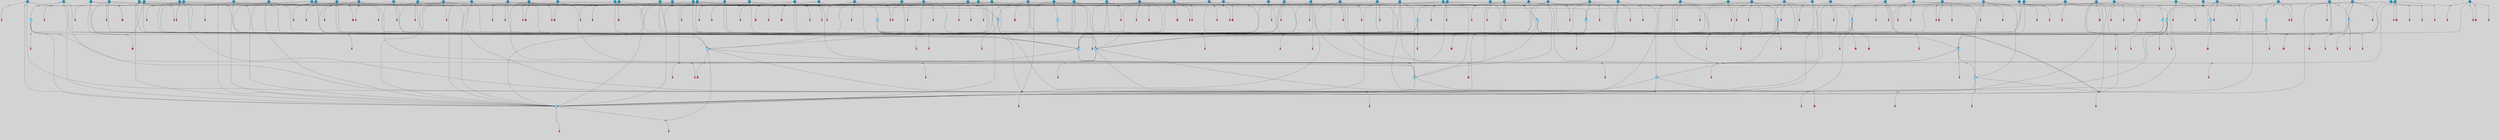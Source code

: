 // File exported with GEGELATI v1.3.1
// On the 2024-04-08 17:48:34
// With the File::TPGGraphDotExporter
digraph{
	graph[pad = "0.212, 0.055" bgcolor = lightgray]
	node[shape=circle style = filled label = ""]
		T3 [fillcolor="#66ddff"]
		T4 [fillcolor="#66ddff"]
		T7 [fillcolor="#66ddff"]
		T9 [fillcolor="#66ddff"]
		T11 [fillcolor="#66ddff"]
		T24 [fillcolor="#66ddff"]
		T27 [fillcolor="#66ddff"]
		T54 [fillcolor="#66ddff"]
		T129 [fillcolor="#66ddff"]
		T130 [fillcolor="#66ddff"]
		T164 [fillcolor="#66ddff"]
		T195 [fillcolor="#66ddff"]
		T207 [fillcolor="#66ddff"]
		T250 [fillcolor="#1199bb"]
		T264 [fillcolor="#1199bb"]
		T268 [fillcolor="#66ddff"]
		T311 [fillcolor="#66ddff"]
		T317 [fillcolor="#66ddff"]
		T318 [fillcolor="#1199bb"]
		T324 [fillcolor="#66ddff"]
		T344 [fillcolor="#1199bb"]
		T353 [fillcolor="#1199bb"]
		T363 [fillcolor="#1199bb"]
		T365 [fillcolor="#66ddff"]
		T366 [fillcolor="#1199bb"]
		T376 [fillcolor="#1199bb"]
		T385 [fillcolor="#1199bb"]
		T389 [fillcolor="#66ddff"]
		T392 [fillcolor="#1199bb"]
		T395 [fillcolor="#1199bb"]
		T397 [fillcolor="#1199bb"]
		T398 [fillcolor="#1199bb"]
		T400 [fillcolor="#1199bb"]
		T403 [fillcolor="#1199bb"]
		T404 [fillcolor="#1199bb"]
		T405 [fillcolor="#1199bb"]
		T406 [fillcolor="#1199bb"]
		T408 [fillcolor="#1199bb"]
		T413 [fillcolor="#1199bb"]
		T415 [fillcolor="#1199bb"]
		T417 [fillcolor="#1199bb"]
		T418 [fillcolor="#1199bb"]
		T422 [fillcolor="#1199bb"]
		T423 [fillcolor="#66ddff"]
		T429 [fillcolor="#1199bb"]
		T430 [fillcolor="#1199bb"]
		T433 [fillcolor="#1199bb"]
		T435 [fillcolor="#1199bb"]
		T438 [fillcolor="#1199bb"]
		T448 [fillcolor="#1199bb"]
		T451 [fillcolor="#1199bb"]
		T454 [fillcolor="#1199bb"]
		T455 [fillcolor="#66ddff"]
		T464 [fillcolor="#1199bb"]
		T465 [fillcolor="#66ddff"]
		T470 [fillcolor="#1199bb"]
		T471 [fillcolor="#1199bb"]
		T476 [fillcolor="#1199bb"]
		T480 [fillcolor="#1199bb"]
		T486 [fillcolor="#1199bb"]
		T488 [fillcolor="#1199bb"]
		T491 [fillcolor="#1199bb"]
		T492 [fillcolor="#1199bb"]
		T494 [fillcolor="#1199bb"]
		T495 [fillcolor="#1199bb"]
		T496 [fillcolor="#1199bb"]
		T497 [fillcolor="#1199bb"]
		T500 [fillcolor="#1199bb"]
		T502 [fillcolor="#1199bb"]
		T503 [fillcolor="#1199bb"]
		T504 [fillcolor="#1199bb"]
		T508 [fillcolor="#1199bb"]
		T509 [fillcolor="#1199bb"]
		T510 [fillcolor="#1199bb"]
		T511 [fillcolor="#1199bb"]
		T512 [fillcolor="#1199bb"]
		T513 [fillcolor="#1199bb"]
		T514 [fillcolor="#1199bb"]
		T515 [fillcolor="#1199bb"]
		T517 [fillcolor="#1199bb"]
		T518 [fillcolor="#1199bb"]
		T519 [fillcolor="#1199bb"]
		T520 [fillcolor="#1199bb"]
		T521 [fillcolor="#1199bb"]
		T522 [fillcolor="#1199bb"]
		T523 [fillcolor="#1199bb"]
		T524 [fillcolor="#1199bb"]
		T525 [fillcolor="#1199bb"]
		T526 [fillcolor="#1199bb"]
		T529 [fillcolor="#1199bb"]
		T530 [fillcolor="#1199bb"]
		T531 [fillcolor="#1199bb"]
		T532 [fillcolor="#1199bb"]
		T533 [fillcolor="#1199bb"]
		T534 [fillcolor="#1199bb"]
		T535 [fillcolor="#1199bb"]
		T536 [fillcolor="#1199bb"]
		T537 [fillcolor="#1199bb"]
		T538 [fillcolor="#1199bb"]
		T539 [fillcolor="#1199bb"]
		T540 [fillcolor="#1199bb"]
		T541 [fillcolor="#1199bb"]
		T542 [fillcolor="#1199bb"]
		T543 [fillcolor="#1199bb"]
		T544 [fillcolor="#1199bb"]
		P5854 [fillcolor="#cccccc" shape=point] //6|
		I5854 [shape=box style=invis label="6|1&2|6#1|7&#92;n10|7&2|0#1|5&#92;n9|4&0|1#2|2&#92;n8|6&0|0#1|0&#92;n"]
		P5854 -> I5854[style=invis]
		A4414 [fillcolor="#ff3366" shape=box margin=0.03 width=0 height=0 label="3"]
		T3 -> P5854 -> A4414
		P5855 [fillcolor="#cccccc" shape=point] //3|
		I5855 [shape=box style=invis label="7|6&2|4#0|2&#92;n10|3&2|7#1|4&#92;n11|6&0|4#0|1&#92;n7|1&0|0#2|6&#92;n7|6&0|3#2|6&#92;n4|0&2|6#0|1&#92;n4|4&2|5#0|2&#92;n4|6&0|4#2|7&#92;n10|0&2|3#1|5&#92;n2|6&0|5#0|2&#92;n1|0&2|3#0|7&#92;n1|6&2|0#0|5&#92;n6|2&0|1#0|7&#92;n9|2&0|3#2|7&#92;n5|3&0|6#0|6&#92;n1|7&2|5#2|3&#92;n8|1&2|7#0|6&#92;n1|0&2|5#2|1&#92;n7|1&2|2#2|5&#92;n7|4&2|6#0|3&#92;n"]
		P5855 -> I5855[style=invis]
		A4415 [fillcolor="#ff3366" shape=box margin=0.03 width=0 height=0 label="4"]
		T3 -> P5855 -> A4415
		P5856 [fillcolor="#cccccc" shape=point] //7|
		I5856 [shape=box style=invis label="0|2&2|4#2|6&#92;n5|3&0|6#0|1&#92;n4|7&2|6#0|5&#92;n7|6&0|7#0|5&#92;n10|7&2|2#1|1&#92;n"]
		P5856 -> I5856[style=invis]
		A4416 [fillcolor="#ff3366" shape=box margin=0.03 width=0 height=0 label="4"]
		T4 -> P5856 -> A4416
		P5857 [fillcolor="#cccccc" shape=point] //0|
		I5857 [shape=box style=invis label="2|5&0|1#0|6&#92;n6|1&2|2#2|7&#92;n8|0&0|3#1|4&#92;n4|3&2|5#2|4&#92;n8|1&2|4#0|0&#92;n6|6&0|1#2|6&#92;n11|7&2|4#2|5&#92;n6|2&2|4#0|2&#92;n8|5&2|4#2|4&#92;n2|1&2|1#2|2&#92;n2|7&2|5#2|6&#92;n9|7&0|5#0|4&#92;n1|2&0|5#2|6&#92;n4|2&2|3#2|7&#92;n3|3&2|1#0|2&#92;n"]
		P5857 -> I5857[style=invis]
		A4417 [fillcolor="#ff3366" shape=box margin=0.03 width=0 height=0 label="5"]
		T4 -> P5857 -> A4417
		P5858 [fillcolor="#cccccc" shape=point] //-3|
		I5858 [shape=box style=invis label="1|6&2|7#0|7&#92;n10|2&0|7#1|3&#92;n9|6&2|7#2|2&#92;n5|3&0|7#0|7&#92;n1|6&2|3#0|0&#92;n2|3&2|3#2|2&#92;n5|1&2|6#0|6&#92;n"]
		P5858 -> I5858[style=invis]
		A4418 [fillcolor="#ff3366" shape=box margin=0.03 width=0 height=0 label="7"]
		T7 -> P5858 -> A4418
		P5859 [fillcolor="#cccccc" shape=point] //5|
		I5859 [shape=box style=invis label="0|5&2|3#0|1&#92;n0|6&2|1#2|4&#92;n6|2&2|6#0|7&#92;n7|4&0|3#0|1&#92;n5|4&0|7#1|6&#92;n9|1&0|5#2|2&#92;n6|3&2|3#1|7&#92;n11|7&2|4#1|6&#92;n2|5&0|1#0|0&#92;n4|7&0|0#0|2&#92;n6|2&0|6#0|0&#92;n2|1&2|6#2|4&#92;n10|0&2|0#1|0&#92;n6|6&2|4#0|6&#92;n"]
		P5859 -> I5859[style=invis]
		A4419 [fillcolor="#ff3366" shape=box margin=0.03 width=0 height=0 label="8"]
		T7 -> P5859 -> A4419
		P5860 [fillcolor="#cccccc" shape=point] //-6|
		I5860 [shape=box style=invis label="11|1&0|7#2|0&#92;n10|4&0|1#1|0&#92;n4|3&2|4#2|1&#92;n0|5&2|0#0|0&#92;n6|1&0|0#0|3&#92;n8|2&2|0#0|4&#92;n11|4&2|0#1|6&#92;n7|0&2|6#2|3&#92;n5|3&2|6#2|0&#92;n2|0&2|0#0|4&#92;n"]
		P5860 -> I5860[style=invis]
		A4420 [fillcolor="#ff3366" shape=box margin=0.03 width=0 height=0 label="9"]
		T9 -> P5860 -> A4420
		P5861 [fillcolor="#cccccc" shape=point] //2|
		I5861 [shape=box style=invis label="6|3&2|7#1|4&#92;n8|6&0|0#2|5&#92;n2|1&0|2#0|3&#92;n8|7&0|6#0|4&#92;n2|1&2|0#0|1&#92;n0|0&2|2#2|3&#92;n6|6&0|7#2|1&#92;n6|1&0|7#2|6&#92;n5|4&2|7#0|4&#92;n0|3&0|4#2|0&#92;n11|0&2|0#2|5&#92;n4|5&2|5#2|4&#92;n5|7&0|6#0|4&#92;n9|7&2|5#0|3&#92;n5|4&2|1#0|3&#92;n5|3&0|1#1|7&#92;n0|4&0|3#2|5&#92;n"]
		P5861 -> I5861[style=invis]
		A4421 [fillcolor="#ff3366" shape=box margin=0.03 width=0 height=0 label="10"]
		T9 -> P5861 -> A4421
		P5862 [fillcolor="#cccccc" shape=point] //6|
		I5862 [shape=box style=invis label="3|0&2|7#2|2&#92;n3|2&0|4#2|5&#92;n5|1&0|2#1|0&#92;n8|7&0|1#2|0&#92;n8|5&0|3#0|6&#92;n0|2&0|2#2|3&#92;n1|5&2|5#0|5&#92;n5|6&0|6#0|7&#92;n6|7&0|0#2|6&#92;n1|2&2|3#0|0&#92;n7|7&2|3#0|4&#92;n0|7&2|7#0|6&#92;n1|0&2|2#2|7&#92;n4|4&0|1#0|0&#92;n"]
		P5862 -> I5862[style=invis]
		A4422 [fillcolor="#ff3366" shape=box margin=0.03 width=0 height=0 label="11"]
		T11 -> P5862 -> A4422
		P5863 [fillcolor="#cccccc" shape=point] //-4|
		I5863 [shape=box style=invis label="4|1&0|4#2|6&#92;n1|2&2|2#2|0&#92;n1|2&2|0#0|6&#92;n8|4&2|3#2|5&#92;n5|5&2|1#1|0&#92;n"]
		P5863 -> I5863[style=invis]
		A4423 [fillcolor="#ff3366" shape=box margin=0.03 width=0 height=0 label="12"]
		T11 -> P5863 -> A4423
		P5864 [fillcolor="#cccccc" shape=point] //-3|
		I5864 [shape=box style=invis label="8|1&2|3#0|5&#92;n0|6&0|5#0|5&#92;n3|7&2|1#0|6&#92;n3|5&0|1#0|0&#92;n9|5&2|0#0|4&#92;n3|5&0|2#0|3&#92;n10|6&2|4#1|0&#92;n9|4&2|7#2|6&#92;n1|7&2|5#2|2&#92;n"]
		P5864 -> I5864[style=invis]
		A4424 [fillcolor="#ff3366" shape=box margin=0.03 width=0 height=0 label="5"]
		T4 -> P5864 -> A4424
		P5865 [fillcolor="#cccccc" shape=point] //1|
		I5865 [shape=box style=invis label="5|1&0|6#2|7&#92;n2|4&0|4#2|2&#92;n0|6&0|5#0|4&#92;n10|6&2|5#1|6&#92;n9|3&0|1#1|7&#92;n10|3&2|2#1|0&#92;n5|0&0|0#2|1&#92;n11|3&2|3#1|5&#92;n10|3&0|1#1|0&#92;n2|4&0|1#0|1&#92;n0|2&0|3#2|4&#92;n9|2&2|1#2|5&#92;n11|7&2|6#2|6&#92;n"]
		P5865 -> I5865[style=invis]
		T24 -> P5865 -> T7
		P5866 [fillcolor="#cccccc" shape=point] //5|
		I5866 [shape=box style=invis label="3|0&2|0#0|1&#92;n3|0&0|7#0|1&#92;n5|3&0|2#2|6&#92;n4|4&2|4#2|6&#92;n11|2&0|7#1|6&#92;n2|7&2|2#2|5&#92;n9|3&2|6#2|7&#92;n7|7&0|0#0|4&#92;n6|1&2|4#2|3&#92;n5|4&2|0#1|6&#92;n1|3&0|7#0|4&#92;n"]
		P5866 -> I5866[style=invis]
		A4425 [fillcolor="#ff3366" shape=box margin=0.03 width=0 height=0 label="7"]
		T24 -> P5866 -> A4425
		P5867 [fillcolor="#cccccc" shape=point] //-2|
		I5867 [shape=box style=invis label="4|1&0|4#0|3&#92;n4|2&0|5#2|0&#92;n5|5&2|6#0|5&#92;n1|4&0|1#0|2&#92;n6|3&2|7#1|5&#92;n0|4&2|0#0|3&#92;n8|5&2|5#1|2&#92;n10|7&2|7#1|1&#92;n3|4&0|0#2|1&#92;n3|6&2|5#2|5&#92;n8|3&0|1#0|7&#92;n10|0&2|7#1|3&#92;n4|1&2|4#0|1&#92;n9|3&2|0#0|4&#92;n3|6&2|0#0|4&#92;n1|2&0|6#2|1&#92;n4|0&2|1#2|2&#92;n"]
		P5867 -> I5867[style=invis]
		A4426 [fillcolor="#ff3366" shape=box margin=0.03 width=0 height=0 label="14"]
		T24 -> P5867 -> A4426
		P5868 [fillcolor="#cccccc" shape=point] //2|
		I5868 [shape=box style=invis label="9|1&2|3#0|1&#92;n5|2&2|0#2|4&#92;n3|6&2|5#2|7&#92;n7|0&2|5#0|4&#92;n1|2&0|3#0|5&#92;n7|3&2|7#0|0&#92;n"]
		P5868 -> I5868[style=invis]
		A4427 [fillcolor="#ff3366" shape=box margin=0.03 width=0 height=0 label="2"]
		T27 -> P5868 -> A4427
		P5869 [fillcolor="#cccccc" shape=point] //-6|
		I5869 [shape=box style=invis label="7|5&0|4#0|4&#92;n11|0&2|5#2|1&#92;n"]
		P5869 -> I5869[style=invis]
		A4428 [fillcolor="#ff3366" shape=box margin=0.03 width=0 height=0 label="3"]
		T27 -> P5869 -> A4428
		T27 -> P5855
		T27 -> P5857
		P5870 [fillcolor="#cccccc" shape=point] //0|
		I5870 [shape=box style=invis label="4|0&0|3#2|7&#92;n10|2&0|3#1|7&#92;n3|5&0|2#0|3&#92;n4|5&0|0#2|1&#92;n10|7&2|0#1|2&#92;n5|3&2|3#1|6&#92;n9|5&2|0#0|4&#92;n5|4&2|7#0|2&#92;n10|3&2|7#1|4&#92;n7|2&0|1#2|6&#92;n8|6&0|5#0|5&#92;n8|7&2|3#0|5&#92;n2|6&2|4#0|0&#92;n"]
		P5870 -> I5870[style=invis]
		A4429 [fillcolor="#ff3366" shape=box margin=0.03 width=0 height=0 label="5"]
		T27 -> P5870 -> A4429
		P5871 [fillcolor="#cccccc" shape=point] //8|
		I5871 [shape=box style=invis label="9|0&0|1#2|0&#92;n10|1&2|5#1|4&#92;n8|2&2|6#0|4&#92;n2|4&2|5#2|3&#92;n4|2&2|2#0|2&#92;n7|5&0|2#0|0&#92;n8|2&2|1#1|3&#92;n8|7&0|7#2|1&#92;n1|1&0|0#0|7&#92;n5|6&2|5#1|0&#92;n6|6&2|5#0|0&#92;n11|4&0|3#2|6&#92;n4|2&2|4#0|7&#92;n5|6&0|1#2|0&#92;n11|3&0|2#0|7&#92;n"]
		P5871 -> I5871[style=invis]
		A4430 [fillcolor="#ff3366" shape=box margin=0.03 width=0 height=0 label="6"]
		T54 -> P5871 -> A4430
		T54 -> P5866
		P5872 [fillcolor="#cccccc" shape=point] //-10|
		I5872 [shape=box style=invis label="3|6&0|0#0|4&#92;n4|1&2|4#0|1&#92;n5|1&0|1#0|4&#92;n5|5&2|6#0|5&#92;n6|5&0|6#0|3&#92;n11|1&2|0#0|1&#92;n0|7&2|0#0|3&#92;n1|2&0|6#0|1&#92;n8|0&0|4#2|0&#92;n0|4&0|7#2|7&#92;n7|0&2|7#1|3&#92;n3|1&0|5#2|5&#92;n5|1&0|4#0|3&#92;n2|2&0|2#0|0&#92;n8|3&0|1#0|7&#92;n3|0&0|3#0|5&#92;n7|2&0|5#2|0&#92;n6|3&2|7#1|5&#92;n4|7&2|7#2|1&#92;n"]
		P5872 -> I5872[style=invis]
		A4431 [fillcolor="#ff3366" shape=box margin=0.03 width=0 height=0 label="14"]
		T54 -> P5872 -> A4431
		T54 -> P5859
		T129 -> P5871
		T129 -> P5866
		P5873 [fillcolor="#cccccc" shape=point] //10|
		I5873 [shape=box style=invis label="4|5&2|7#2|1&#92;n1|7&2|3#0|6&#92;n3|5&2|2#0|3&#92;n10|3&0|7#1|4&#92;n7|1&0|4#2|6&#92;n10|2&0|3#1|7&#92;n9|5&2|0#0|4&#92;n4|0&0|3#2|7&#92;n11|4&2|6#1|2&#92;n5|4&2|7#0|2&#92;n2|6&2|4#0|0&#92;n6|5&0|7#2|1&#92;n5|3&2|3#1|6&#92;n10|7&2|0#1|2&#92;n"]
		P5873 -> I5873[style=invis]
		A4432 [fillcolor="#ff3366" shape=box margin=0.03 width=0 height=0 label="5"]
		T129 -> P5873 -> A4432
		P5874 [fillcolor="#cccccc" shape=point] //5|
		I5874 [shape=box style=invis label="9|4&2|3#1|3&#92;n0|4&2|4#0|5&#92;n6|1&2|6#2|5&#92;n4|0&0|5#2|0&#92;n"]
		P5874 -> I5874[style=invis]
		A4433 [fillcolor="#ff3366" shape=box margin=0.03 width=0 height=0 label="7"]
		T129 -> P5874 -> A4433
		P5875 [fillcolor="#cccccc" shape=point] //6|
		I5875 [shape=box style=invis label="9|4&2|7#0|6&#92;n8|4&0|1#1|0&#92;n1|3&0|0#2|1&#92;n2|4&0|6#2|2&#92;n5|1&2|5#0|7&#92;n3|0&0|3#2|6&#92;n2|2&2|6#0|2&#92;n8|4&0|4#2|2&#92;n5|1&2|4#0|3&#92;n9|4&0|6#0|6&#92;n5|0&2|2#1|5&#92;n11|7&0|0#1|1&#92;n0|4&0|3#0|3&#92;n7|7&2|4#2|5&#92;n1|5&0|1#2|1&#92;n"]
		P5875 -> I5875[style=invis]
		A4434 [fillcolor="#ff3366" shape=box margin=0.03 width=0 height=0 label="1"]
		T129 -> P5875 -> A4434
		P5876 [fillcolor="#cccccc" shape=point] //-5|
		I5876 [shape=box style=invis label="10|6&2|5#1|6&#92;n9|3&0|1#1|7&#92;n2|4&0|1#0|1&#92;n11|3&0|7#1|6&#92;n5|1&0|6#2|7&#92;n8|0&0|0#0|1&#92;n0|6&0|7#0|4&#92;n6|7&2|6#2|6&#92;n11|0&2|3#0|5&#92;n"]
		P5876 -> I5876[style=invis]
		T130 -> P5876 -> T7
		P5877 [fillcolor="#cccccc" shape=point] //9|
		I5877 [shape=box style=invis label="9|0&2|4#1|2&#92;n10|3&0|5#1|7&#92;n"]
		P5877 -> I5877[style=invis]
		A4435 [fillcolor="#ff3366" shape=box margin=0.03 width=0 height=0 label="3"]
		T130 -> P5877 -> A4435
		P5878 [fillcolor="#cccccc" shape=point] //4|
		I5878 [shape=box style=invis label="7|1&2|6#1|3&#92;n10|1&0|3#1|6&#92;n8|5&2|3#2|1&#92;n11|5&0|0#2|6&#92;n4|1&0|6#0|0&#92;n11|1&0|2#0|3&#92;n2|0&2|1#0|7&#92;n"]
		P5878 -> I5878[style=invis]
		A4436 [fillcolor="#ff3366" shape=box margin=0.03 width=0 height=0 label="2"]
		T130 -> P5878 -> A4436
		P5879 [fillcolor="#cccccc" shape=point] //-10|
		I5879 [shape=box style=invis label="8|4&0|2#0|1&#92;n5|3&2|6#2|7&#92;n3|1&2|7#0|6&#92;n4|7&0|4#0|2&#92;n1|7&2|6#0|4&#92;n10|5&2|1#1|5&#92;n4|0&0|7#0|7&#92;n6|6&0|0#0|1&#92;n10|4&2|1#1|0&#92;n"]
		P5879 -> I5879[style=invis]
		A4437 [fillcolor="#ff3366" shape=box margin=0.03 width=0 height=0 label="5"]
		T130 -> P5879 -> A4437
		T164 -> P5857
		P5880 [fillcolor="#cccccc" shape=point] //-1|
		I5880 [shape=box style=invis label="6|4&0|4#2|4&#92;n4|5&2|5#2|4&#92;n9|7&2|5#0|3&#92;n3|7&2|6#0|6&#92;n8|7&0|6#0|4&#92;n2|1&2|0#0|1&#92;n8|6&0|0#2|5&#92;n2|1&0|2#0|3&#92;n6|1&0|7#2|6&#92;n6|3&0|1#1|6&#92;n5|4&2|7#0|4&#92;n0|7&0|4#2|0&#92;n11|0&2|0#2|5&#92;n3|7&2|0#2|7&#92;n8|3&2|7#1|4&#92;n5|7&0|6#0|4&#92;n0|0&2|3#2|3&#92;n5|4&2|1#0|3&#92;n0|4&0|3#2|5&#92;n"]
		P5880 -> I5880[style=invis]
		A4438 [fillcolor="#ff3366" shape=box margin=0.03 width=0 height=0 label="10"]
		T164 -> P5880 -> A4438
		P5881 [fillcolor="#cccccc" shape=point] //-7|
		I5881 [shape=box style=invis label="6|1&0|2#0|3&#92;n1|2&0|1#2|0&#92;n10|3&2|2#1|1&#92;n0|1&0|2#0|7&#92;n4|6&2|7#2|4&#92;n6|0&2|7#0|6&#92;n"]
		P5881 -> I5881[style=invis]
		A4439 [fillcolor="#ff3366" shape=box margin=0.03 width=0 height=0 label="7"]
		T164 -> P5881 -> A4439
		P5882 [fillcolor="#cccccc" shape=point] //-6|
		I5882 [shape=box style=invis label="11|7&0|1#0|6&#92;n3|5&0|1#0|3&#92;n1|5&0|5#0|6&#92;n1|7&2|5#2|2&#92;n0|0&0|2#2|2&#92;n4|4&0|1#0|5&#92;n6|4&2|2#0|2&#92;n0|6&2|5#0|5&#92;n0|3&2|2#2|6&#92;n"]
		P5882 -> I5882[style=invis]
		A4440 [fillcolor="#ff3366" shape=box margin=0.03 width=0 height=0 label="5"]
		T164 -> P5882 -> A4440
		P5883 [fillcolor="#cccccc" shape=point] //4|
		I5883 [shape=box style=invis label="4|3&0|6#0|3&#92;n5|7&2|3#2|2&#92;n5|6&0|7#1|2&#92;n1|4&2|6#0|3&#92;n8|4&2|1#2|5&#92;n9|5&2|4#1|4&#92;n2|4&0|5#0|7&#92;n10|0&0|6#1|3&#92;n3|0&0|6#0|2&#92;n2|7&2|7#2|6&#92;n5|2&0|5#1|5&#92;n10|4&2|5#1|7&#92;n4|0&0|4#2|4&#92;n11|1&0|4#2|6&#92;n10|6&2|0#1|4&#92;n9|7&0|3#1|4&#92;n4|5&2|7#0|6&#92;n11|5&2|6#2|3&#92;n0|3&0|5#0|1&#92;n"]
		P5883 -> I5883[style=invis]
		A4441 [fillcolor="#ff3366" shape=box margin=0.03 width=0 height=0 label="13"]
		T164 -> P5883 -> A4441
		P5884 [fillcolor="#cccccc" shape=point] //5|
		I5884 [shape=box style=invis label="3|0&2|0#2|1&#92;n3|0&0|7#0|1&#92;n5|3&0|2#2|6&#92;n4|4&2|4#2|6&#92;n5|4&2|0#1|6&#92;n2|7&2|2#2|5&#92;n1|3&0|7#0|4&#92;n11|6&2|2#0|7&#92;n7|7&0|0#0|4&#92;n6|1&2|4#2|3&#92;n11|0&0|7#1|6&#92;n9|3&2|6#2|7&#92;n"]
		P5884 -> I5884[style=invis]
		A4442 [fillcolor="#ff3366" shape=box margin=0.03 width=0 height=0 label="7"]
		T195 -> P5884 -> A4442
		P5885 [fillcolor="#cccccc" shape=point] //4|
		I5885 [shape=box style=invis label="7|1&0|6#0|1&#92;n6|7&2|7#1|7&#92;n10|1&2|1#1|1&#92;n9|6&2|2#1|4&#92;n4|7&0|4#2|2&#92;n9|6&0|5#1|1&#92;n10|0&2|6#1|6&#92;n5|1&0|1#2|3&#92;n10|1&0|5#1|0&#92;n3|4&2|3#0|0&#92;n8|2&0|5#2|4&#92;n1|6&2|0#0|0&#92;n2|3&0|1#2|6&#92;n5|2&2|2#1|6&#92;n2|2&0|1#2|1&#92;n3|1&2|7#0|3&#92;n6|7&2|3#0|4&#92;n"]
		P5885 -> I5885[style=invis]
		A4443 [fillcolor="#ff3366" shape=box margin=0.03 width=0 height=0 label="10"]
		T195 -> P5885 -> A4443
		P5886 [fillcolor="#cccccc" shape=point] //-4|
		I5886 [shape=box style=invis label="0|4&0|0#2|7&#92;n8|5&2|4#2|4&#92;n4|3&2|5#2|4&#92;n11|7&2|2#2|5&#92;n6|5&2|2#2|7&#92;n3|2&0|7#0|7&#92;n3|3&2|1#0|3&#92;n2|6&0|3#2|5&#92;n0|1&2|6#2|2&#92;n8|2&0|0#1|6&#92;n0|7&0|5#0|4&#92;n9|5&0|3#2|7&#92;n2|7&2|5#2|6&#92;n9|0&2|0#0|1&#92;n1|2&2|4#0|2&#92;n"]
		P5886 -> I5886[style=invis]
		T195 -> P5886 -> T27
		P5887 [fillcolor="#cccccc" shape=point] //7|
		I5887 [shape=box style=invis label="7|4&2|7#0|4&#92;n4|6&0|1#2|5&#92;n2|1&2|3#0|0&#92;n4|3&2|0#0|1&#92;n0|0&2|7#2|7&#92;n7|7&0|5#2|3&#92;n5|0&2|1#2|2&#92;n10|0&0|4#1|2&#92;n4|4&0|7#0|0&#92;n6|7&0|2#0|1&#92;n1|4&2|5#0|4&#92;n"]
		P5887 -> I5887[style=invis]
		A4444 [fillcolor="#ff3366" shape=box margin=0.03 width=0 height=0 label="0"]
		T195 -> P5887 -> A4444
		P5888 [fillcolor="#cccccc" shape=point] //7|
		I5888 [shape=box style=invis label="7|0&2|1#2|0&#92;n9|7&2|1#1|7&#92;n8|2&0|1#1|0&#92;n6|6&0|2#1|1&#92;n2|2&0|5#0|0&#92;n5|7&0|0#2|1&#92;n5|1&2|5#1|5&#92;n4|7&2|4#2|3&#92;n10|5&2|2#1|5&#92;n1|3&2|2#2|0&#92;n10|2&2|6#1|5&#92;n"]
		P5888 -> I5888[style=invis]
		A4445 [fillcolor="#ff3366" shape=box margin=0.03 width=0 height=0 label="1"]
		T207 -> P5888 -> A4445
		P5889 [fillcolor="#cccccc" shape=point] //-3|
		I5889 [shape=box style=invis label="3|7&0|0#0|2&#92;n11|5&0|1#1|1&#92;n4|1&0|6#2|6&#92;n4|0&0|1#0|5&#92;n"]
		P5889 -> I5889[style=invis]
		T207 -> P5889 -> T24
		P5890 [fillcolor="#cccccc" shape=point] //5|
		I5890 [shape=box style=invis label="8|1&2|6#0|6&#92;n3|0&0|7#0|1&#92;n11|3&0|2#2|6&#92;n4|4&2|4#2|6&#92;n11|2&0|7#1|6&#92;n2|7&2|2#2|5&#92;n7|7&0|0#0|4&#92;n6|1&2|4#2|3&#92;n5|4&2|0#1|6&#92;n3|0&2|0#0|1&#92;n1|3&0|7#0|4&#92;n"]
		P5890 -> I5890[style=invis]
		A4446 [fillcolor="#ff3366" shape=box margin=0.03 width=0 height=0 label="7"]
		T207 -> P5890 -> A4446
		P5891 [fillcolor="#cccccc" shape=point] //5|
		I5891 [shape=box style=invis label="10|4&2|6#1|2&#92;n8|4&0|1#1|0&#92;n0|4&2|6#0|0&#92;n8|4&2|5#2|1&#92;n7|5&2|5#1|0&#92;n3|6&0|6#2|2&#92;n1|7&0|7#0|5&#92;n2|0&0|7#2|4&#92;n9|4&2|6#2|7&#92;n2|6&2|2#0|0&#92;n11|7&2|7#0|7&#92;n5|5&0|0#0|1&#92;n10|1&0|0#1|0&#92;n7|3&0|1#2|5&#92;n9|2&2|7#1|5&#92;n9|0&2|5#1|2&#92;n1|6&2|4#2|2&#92;n3|3&2|2#0|7&#92;n1|6&2|0#0|0&#92;n6|4&2|6#1|0&#92;n"]
		P5891 -> I5891[style=invis]
		A4447 [fillcolor="#ff3366" shape=box margin=0.03 width=0 height=0 label="1"]
		T207 -> P5891 -> A4447
		P5892 [fillcolor="#cccccc" shape=point] //7|
		I5892 [shape=box style=invis label="6|1&2|6#2|7&#92;n7|0&2|4#2|3&#92;n3|3&0|7#0|6&#92;n5|4&0|2#2|4&#92;n8|5&2|6#2|7&#92;n0|0&2|3#0|3&#92;n5|4&2|4#2|6&#92;n"]
		P5892 -> I5892[style=invis]
		T207 -> P5892 -> T4
		P5893 [fillcolor="#cccccc" shape=point] //8|
		I5893 [shape=box style=invis label="5|4&2|1#1|0&#92;n3|0&0|3#2|0&#92;n3|7&2|2#0|6&#92;n6|6&0|2#2|4&#92;n0|0&0|2#0|6&#92;n"]
		P5893 -> I5893[style=invis]
		T250 -> P5893 -> T164
		T250 -> P5884
		T250 -> P5887
		T250 -> P5866
		P5894 [fillcolor="#cccccc" shape=point] //10|
		I5894 [shape=box style=invis label="6|1&2|4#2|3&#92;n3|0&0|7#0|1&#92;n5|3&0|2#2|6&#92;n4|4&0|4#2|6&#92;n5|4&2|0#1|6&#92;n10|5&0|6#1|5&#92;n2|5&2|1#2|2&#92;n1|3&0|7#0|4&#92;n3|0&2|0#0|1&#92;n11|2&0|5#1|6&#92;n9|3&2|6#2|7&#92;n7|7&0|0#0|4&#92;n"]
		P5894 -> I5894[style=invis]
		A4448 [fillcolor="#ff3366" shape=box margin=0.03 width=0 height=0 label="7"]
		T250 -> P5894 -> A4448
		P5895 [fillcolor="#cccccc" shape=point] //-2|
		I5895 [shape=box style=invis label="11|7&2|0#1|7&#92;n4|3&0|1#2|5&#92;n0|4&2|4#2|7&#92;n1|6&0|0#0|4&#92;n4|0&0|0#0|5&#92;n0|6&2|3#2|0&#92;n9|6&2|5#1|3&#92;n0|7&2|1#2|5&#92;n4|4&0|5#0|1&#92;n10|4&0|0#1|0&#92;n"]
		P5895 -> I5895[style=invis]
		A4449 [fillcolor="#ff3366" shape=box margin=0.03 width=0 height=0 label="12"]
		T264 -> P5895 -> A4449
		P5896 [fillcolor="#cccccc" shape=point] //-3|
		I5896 [shape=box style=invis label="7|2&2|4#0|2&#92;n4|1&2|6#0|1&#92;n11|6&0|4#0|1&#92;n7|1&0|0#2|6&#92;n6|2&0|1#0|7&#92;n10|3&2|7#1|4&#92;n3|5&2|3#0|1&#92;n4|4&2|5#0|2&#92;n4|6&0|4#2|7&#92;n2|5&0|5#0|2&#92;n10|0&2|3#1|4&#92;n0|1&2|7#0|6&#92;n7|6&0|3#2|6&#92;n1|3&0|6#2|0&#92;n5|3&0|6#0|6&#92;n1|4&2|5#2|3&#92;n1|6&2|0#0|5&#92;n9|2&0|3#2|7&#92;n7|1&2|2#2|5&#92;n"]
		P5896 -> I5896[style=invis]
		T264 -> P5896 -> T207
		P5897 [fillcolor="#cccccc" shape=point] //2|
		I5897 [shape=box style=invis label="4|1&0|4#2|6&#92;n5|5&2|1#1|0&#92;n1|0&2|0#0|6&#92;n8|4&2|3#2|5&#92;n"]
		P5897 -> I5897[style=invis]
		T264 -> P5897 -> T11
		T268 -> P5888
		T268 -> P5887
		T268 -> P5896
		P5898 [fillcolor="#cccccc" shape=point] //5|
		I5898 [shape=box style=invis label="1|6&2|7#0|7&#92;n9|2&2|7#2|3&#92;n10|2&0|7#1|3&#92;n0|0&2|7#2|2&#92;n1|6&2|3#0|0&#92;n2|3&2|3#2|2&#92;n"]
		P5898 -> I5898[style=invis]
		A4450 [fillcolor="#ff3366" shape=box margin=0.03 width=0 height=0 label="7"]
		T268 -> P5898 -> A4450
		P5899 [fillcolor="#cccccc" shape=point] //-6|
		I5899 [shape=box style=invis label="6|0&0|5#2|5&#92;n0|3&2|1#2|1&#92;n"]
		P5899 -> I5899[style=invis]
		A4451 [fillcolor="#ff3366" shape=box margin=0.03 width=0 height=0 label="3"]
		T268 -> P5899 -> A4451
		P5900 [fillcolor="#cccccc" shape=point] //2|
		I5900 [shape=box style=invis label="11|0&2|3#0|7&#92;n10|4&2|5#1|6&#92;n4|7&0|2#2|3&#92;n6|0&2|6#0|6&#92;n9|0&0|7#0|5&#92;n7|2&2|4#1|2&#92;n5|1&2|6#2|7&#92;n"]
		P5900 -> I5900[style=invis]
		T311 -> P5900 -> T7
		P5901 [fillcolor="#cccccc" shape=point] //5|
		I5901 [shape=box style=invis label="5|4&2|0#1|6&#92;n3|0&0|7#0|1&#92;n5|3&0|2#2|6&#92;n11|2&0|7#1|6&#92;n2|7&2|2#2|5&#92;n9|3&2|6#2|7&#92;n7|7&0|0#0|4&#92;n6|1&2|4#2|3&#92;n3|0&2|0#0|1&#92;n1|3&2|7#0|4&#92;n"]
		P5901 -> I5901[style=invis]
		A4452 [fillcolor="#ff3366" shape=box margin=0.03 width=0 height=0 label="7"]
		T311 -> P5901 -> A4452
		T311 -> P5895
		P5902 [fillcolor="#cccccc" shape=point] //-1|
		I5902 [shape=box style=invis label="1|7&2|1#0|6&#92;n8|1&2|3#0|5&#92;n10|6&2|7#1|0&#92;n1|7&2|5#0|2&#92;n0|3&0|3#2|2&#92;n3|5&0|1#0|0&#92;n3|5&0|2#0|3&#92;n1|5&2|0#0|4&#92;n5|7&2|2#2|5&#92;n4|0&2|3#0|3&#92;n"]
		P5902 -> I5902[style=invis]
		T311 -> P5902 -> T3
		P5903 [fillcolor="#cccccc" shape=point] //2|
		I5903 [shape=box style=invis label="4|1&0|5#0|1&#92;n6|4&0|7#2|4&#92;n10|5&2|6#1|4&#92;n9|2&0|4#2|3&#92;n6|2&2|3#1|7&#92;n8|1&0|2#0|3&#92;n4|0&2|0#0|1&#92;n"]
		P5903 -> I5903[style=invis]
		T311 -> P5903 -> T54
		P5904 [fillcolor="#cccccc" shape=point] //7|
		I5904 [shape=box style=invis label="9|6&2|6#1|3&#92;n9|7&2|0#1|7&#92;n3|0&2|0#0|0&#92;n1|6&0|0#0|4&#92;n7|4&0|3#0|1&#92;n"]
		P5904 -> I5904[style=invis]
		A4453 [fillcolor="#ff3366" shape=box margin=0.03 width=0 height=0 label="12"]
		T318 -> P5904 -> A4453
		P5905 [fillcolor="#cccccc" shape=point] //-9|
		I5905 [shape=box style=invis label="7|1&0|0#2|6&#92;n1|6&0|4#2|7&#92;n7|6&2|4#0|2&#92;n10|7&2|1#1|3&#92;n7|6&0|3#2|6&#92;n4|0&2|2#2|1&#92;n1|0&0|5#2|3&#92;n6|1&2|6#1|1&#92;n7|4&2|6#1|0&#92;n9|5&0|1#0|2&#92;n9|2&0|3#0|7&#92;n6|0&2|7#0|6&#92;n10|5&2|3#1|5&#92;n10|0&2|7#1|4&#92;n1|0&2|3#0|7&#92;n5|2&0|6#0|6&#92;n2|6&0|1#0|2&#92;n7|4&2|5#0|3&#92;n3|6&2|4#0|5&#92;n1|6&2|0#0|5&#92;n"]
		P5905 -> I5905[style=invis]
		A4454 [fillcolor="#ff3366" shape=box margin=0.03 width=0 height=0 label="4"]
		T318 -> P5905 -> A4454
		P5906 [fillcolor="#cccccc" shape=point] //-7|
		I5906 [shape=box style=invis label="9|1&2|7#2|1&#92;n7|0&2|0#2|7&#92;n2|3&2|3#2|2&#92;n8|5&2|1#0|3&#92;n5|5&0|7#0|1&#92;n1|6&2|7#0|7&#92;n10|2&0|7#1|3&#92;n6|4&2|2#2|4&#92;n0|6&2|5#0|2&#92;n"]
		P5906 -> I5906[style=invis]
		A4455 [fillcolor="#ff3366" shape=box margin=0.03 width=0 height=0 label="7"]
		T318 -> P5906 -> A4455
		P5907 [fillcolor="#cccccc" shape=point] //3|
		I5907 [shape=box style=invis label="7|6&2|4#0|2&#92;n10|3&2|7#1|4&#92;n11|6&0|4#0|1&#92;n7|1&0|0#2|6&#92;n7|6&0|3#2|6&#92;n4|0&2|6#0|1&#92;n4|4&2|5#0|2&#92;n4|6&0|4#2|7&#92;n10|0&2|3#1|5&#92;n2|6&0|5#0|2&#92;n1|0&2|3#0|7&#92;n1|6&2|0#0|5&#92;n6|2&0|1#0|7&#92;n9|2&0|3#2|7&#92;n5|3&0|6#0|6&#92;n1|7&2|5#2|3&#92;n8|1&2|7#0|6&#92;n1|0&2|5#2|1&#92;n7|1&2|2#2|5&#92;n7|4&2|6#0|3&#92;n"]
		P5907 -> I5907[style=invis]
		A4456 [fillcolor="#ff3366" shape=box margin=0.03 width=0 height=0 label="4"]
		T317 -> P5907 -> A4456
		P5908 [fillcolor="#cccccc" shape=point] //6|
		I5908 [shape=box style=invis label="6|1&2|6#1|7&#92;n10|7&2|0#1|5&#92;n9|4&0|1#2|2&#92;n8|6&0|0#1|0&#92;n"]
		P5908 -> I5908[style=invis]
		A4457 [fillcolor="#ff3366" shape=box margin=0.03 width=0 height=0 label="3"]
		T317 -> P5908 -> A4457
		P5909 [fillcolor="#cccccc" shape=point] //-9|
		I5909 [shape=box style=invis label="11|5&0|0#2|6&#92;n8|5&2|3#2|1&#92;n7|1&0|6#1|3&#92;n11|4&0|2#0|1&#92;n9|0&2|7#1|6&#92;n10|1&0|3#1|6&#92;n0|3&0|4#2|5&#92;n5|7&2|3#1|6&#92;n2|0&2|1#0|7&#92;n"]
		P5909 -> I5909[style=invis]
		A4458 [fillcolor="#ff3366" shape=box margin=0.03 width=0 height=0 label="2"]
		T318 -> P5909 -> A4458
		P5910 [fillcolor="#cccccc" shape=point] //-1|
		I5910 [shape=box style=invis label="1|7&2|1#0|6&#92;n8|1&2|3#0|5&#92;n10|6&2|7#1|0&#92;n1|7&2|5#0|2&#92;n0|3&0|3#2|2&#92;n3|5&0|1#0|0&#92;n3|5&0|2#0|3&#92;n1|5&2|0#0|4&#92;n5|7&2|2#2|5&#92;n4|0&2|3#0|3&#92;n"]
		P5910 -> I5910[style=invis]
		T318 -> P5910 -> T317
		P5911 [fillcolor="#cccccc" shape=point] //-2|
		I5911 [shape=box style=invis label="7|4&0|2#2|6&#92;n5|7&0|5#0|4&#92;n3|0&0|7#2|4&#92;n5|5&0|0#0|7&#92;n11|7&2|2#2|3&#92;n"]
		P5911 -> I5911[style=invis]
		A4459 [fillcolor="#ff3366" shape=box margin=0.03 width=0 height=0 label="3"]
		T324 -> P5911 -> A4459
		P5912 [fillcolor="#cccccc" shape=point] //4|
		I5912 [shape=box style=invis label="5|0&0|4#0|3&#92;n7|4&2|1#1|1&#92;n"]
		P5912 -> I5912[style=invis]
		T324 -> P5912 -> T7
		P5913 [fillcolor="#cccccc" shape=point] //-1|
		I5913 [shape=box style=invis label="11|7&2|0#1|7&#92;n1|5&2|4#2|4&#92;n4|3&0|1#0|5&#92;n1|6&0|0#0|4&#92;n8|6&2|4#0|0&#92;n4|0&0|0#0|5&#92;n10|4&2|0#1|0&#92;n9|6&2|5#1|3&#92;n0|7&2|1#0|5&#92;n0|6&2|3#2|0&#92;n4|4&0|5#0|1&#92;n"]
		P5913 -> I5913[style=invis]
		A4460 [fillcolor="#ff3366" shape=box margin=0.03 width=0 height=0 label="12"]
		T324 -> P5913 -> A4460
		P5914 [fillcolor="#cccccc" shape=point] //6|
		I5914 [shape=box style=invis label="10|4&2|6#1|2&#92;n8|4&0|1#1|0&#92;n0|4&2|6#0|0&#92;n8|4&2|5#2|1&#92;n7|5&2|5#1|0&#92;n3|6&0|6#2|2&#92;n1|7&0|7#0|5&#92;n2|0&0|7#2|4&#92;n2|6&2|2#0|0&#92;n0|7&2|7#0|7&#92;n11|6&0|4#2|2&#92;n5|5&0|0#0|1&#92;n10|1&0|0#1|0&#92;n7|3&0|1#2|5&#92;n9|2&2|7#1|5&#92;n9|4&2|6#2|7&#92;n1|6&2|4#2|2&#92;n3|3&2|2#0|7&#92;n1|6&2|0#0|0&#92;n6|4&2|6#1|0&#92;n"]
		P5914 -> I5914[style=invis]
		A4461 [fillcolor="#ff3366" shape=box margin=0.03 width=0 height=0 label="1"]
		T324 -> P5914 -> A4461
		P5915 [fillcolor="#cccccc" shape=point] //-4|
		I5915 [shape=box style=invis label="7|2&2|4#0|2&#92;n4|1&2|6#0|1&#92;n0|1&2|7#0|6&#92;n6|2&0|1#0|7&#92;n10|3&2|7#1|4&#92;n3|5&2|3#0|1&#92;n4|4&2|5#0|2&#92;n4|6&0|4#2|7&#92;n2|5&0|5#0|2&#92;n10|0&2|3#1|4&#92;n11|6&0|4#0|1&#92;n7|6&0|3#2|6&#92;n1|3&0|6#2|0&#92;n5|3&0|6#0|6&#92;n1|4&2|5#2|3&#92;n1|1&2|0#0|5&#92;n9|2&0|3#2|7&#92;n7|1&2|2#2|5&#92;n"]
		P5915 -> I5915[style=invis]
		T344 -> P5915 -> T207
		T344 -> P5897
		T344 -> P5897
		P5916 [fillcolor="#cccccc" shape=point] //6|
		I5916 [shape=box style=invis label="7|0&2|5#1|2&#92;n10|6&2|1#1|3&#92;n7|5&0|2#0|7&#92;n10|7&0|1#1|5&#92;n4|6&2|5#0|5&#92;n4|4&0|7#2|7&#92;n"]
		P5916 -> I5916[style=invis]
		A4462 [fillcolor="#ff3366" shape=box margin=0.03 width=0 height=0 label="7"]
		T353 -> P5916 -> A4462
		T353 -> P5860
		P5917 [fillcolor="#cccccc" shape=point] //6|
		I5917 [shape=box style=invis label="9|0&2|1#1|0&#92;n10|6&2|1#1|3&#92;n7|0&2|4#1|2&#92;n7|5&0|2#0|7&#92;n10|7&0|1#1|5&#92;n4|4&0|7#2|7&#92;n"]
		P5917 -> I5917[style=invis]
		A4463 [fillcolor="#ff3366" shape=box margin=0.03 width=0 height=0 label="7"]
		T353 -> P5917 -> A4463
		P5918 [fillcolor="#cccccc" shape=point] //7|
		I5918 [shape=box style=invis label="4|7&0|2#0|3&#92;n7|2&2|5#2|6&#92;n6|6&0|2#2|4&#92;n5|0&2|2#1|1&#92;n10|7&2|2#1|6&#92;n"]
		P5918 -> I5918[style=invis]
		T353 -> P5918 -> T164
		T363 -> P5888
		T363 -> P5887
		P5919 [fillcolor="#cccccc" shape=point] //0|
		I5919 [shape=box style=invis label="3|2&2|0#0|5&#92;n9|2&2|4#1|6&#92;n2|6&2|5#2|5&#92;n8|2&2|7#0|0&#92;n7|0&0|2#1|4&#92;n11|4&2|6#1|6&#92;n"]
		P5919 -> I5919[style=invis]
		T363 -> P5919 -> T268
		P5920 [fillcolor="#cccccc" shape=point] //2|
		I5920 [shape=box style=invis label="11|2&2|1#2|2&#92;n0|1&0|0#0|6&#92;n9|2&0|4#2|2&#92;n9|7&2|0#0|0&#92;n4|5&0|6#2|7&#92;n6|7&0|2#0|1&#92;n5|6&0|2#1|0&#92;n11|6&2|1#2|1&#92;n11|0&0|0#2|3&#92;n8|4&0|7#1|1&#92;n11|3&0|7#1|6&#92;n9|2&2|1#2|5&#92;n11|7&0|2#0|2&#92;n"]
		P5920 -> I5920[style=invis]
		T365 -> P5920 -> T3
		T365 -> P5885
		P5921 [fillcolor="#cccccc" shape=point] //3|
		I5921 [shape=box style=invis label="4|7&0|7#2|7&#92;n11|5&2|6#0|2&#92;n5|5&2|6#2|0&#92;n3|2&0|6#0|3&#92;n10|2&2|5#1|5&#92;n9|4&2|3#1|5&#92;n2|5&2|7#2|4&#92;n11|3&2|5#1|0&#92;n7|0&0|7#2|1&#92;n1|2&0|5#0|1&#92;n"]
		P5921 -> I5921[style=invis]
		A4464 [fillcolor="#ff3366" shape=box margin=0.03 width=0 height=0 label="5"]
		T365 -> P5921 -> A4464
		P5922 [fillcolor="#cccccc" shape=point] //-1|
		I5922 [shape=box style=invis label="7|5&0|2#1|7&#92;n10|6&0|1#1|3&#92;n6|4&0|6#1|2&#92;n7|0&2|0#1|2&#92;n10|7&0|1#1|5&#92;n4|4&0|7#2|7&#92;n"]
		P5922 -> I5922[style=invis]
		A4465 [fillcolor="#ff3366" shape=box margin=0.03 width=0 height=0 label="7"]
		T366 -> P5922 -> A4465
		P5923 [fillcolor="#cccccc" shape=point] //9|
		I5923 [shape=box style=invis label="5|2&2|0#1|6&#92;n3|0&2|0#0|1&#92;n3|0&2|7#0|1&#92;n8|0&0|1#0|7&#92;n2|7&2|2#2|5&#92;n5|3&0|2#2|6&#92;n4|0&2|4#2|6&#92;n10|5&2|4#1|7&#92;n7|6&2|6#1|7&#92;n1|3&0|5#0|4&#92;n"]
		P5923 -> I5923[style=invis]
		T366 -> P5923 -> T129
		P5924 [fillcolor="#cccccc" shape=point] //-6|
		I5924 [shape=box style=invis label="9|7&0|0#2|0&#92;n6|5&0|5#2|0&#92;n9|1&0|3#2|0&#92;n9|5&2|6#0|0&#92;n11|5&2|7#1|5&#92;n1|5&2|5#0|2&#92;n6|0&0|6#2|5&#92;n7|3&0|0#0|4&#92;n0|0&2|4#2|5&#92;n9|5&0|1#2|2&#92;n"]
		P5924 -> I5924[style=invis]
		T366 -> P5924 -> T9
		P5925 [fillcolor="#cccccc" shape=point] //-1|
		I5925 [shape=box style=invis label="6|5&2|4#1|4&#92;n0|7&2|6#2|1&#92;n3|5&0|7#2|7&#92;n1|7&0|7#0|4&#92;n1|0&2|0#0|0&#92;n2|1&2|4#0|4&#92;n"]
		P5925 -> I5925[style=invis]
		T376 -> P5925 -> T7
		P5926 [fillcolor="#cccccc" shape=point] //7|
		I5926 [shape=box style=invis label="10|5&0|6#1|7&#92;n4|3&2|6#0|3&#92;n8|4&0|6#1|2&#92;n3|0&2|0#2|3&#92;n5|6&2|3#0|4&#92;n0|7&2|1#0|5&#92;n8|7&2|2#2|5&#92;n9|1&0|0#1|0&#92;n10|1&2|1#1|4&#92;n3|3&2|7#0|4&#92;n5|2&2|3#0|4&#92;n2|0&2|6#2|2&#92;n1|7&0|1#0|7&#92;n"]
		P5926 -> I5926[style=invis]
		T376 -> P5926 -> T365
		T376 -> P5911
		T376 -> P5881
		P5927 [fillcolor="#cccccc" shape=point] //3|
		I5927 [shape=box style=invis label="7|2&0|2#2|4&#92;n0|4&0|6#2|7&#92;n9|0&0|1#2|2&#92;n8|6&0|0#1|0&#92;n"]
		P5927 -> I5927[style=invis]
		A4466 [fillcolor="#ff3366" shape=box margin=0.03 width=0 height=0 label="3"]
		T376 -> P5927 -> A4466
		P5928 [fillcolor="#cccccc" shape=point] //6|
		I5928 [shape=box style=invis label="5|0&2|3#2|2&#92;n5|6&0|7#1|2&#92;n1|4&2|6#0|3&#92;n10|0&0|6#1|3&#92;n5|2&0|5#1|5&#92;n2|4&0|5#0|7&#92;n4|5&2|7#0|6&#92;n9|7&0|3#1|4&#92;n2|7&2|7#2|6&#92;n9|5&2|4#1|4&#92;n10|4&2|5#1|7&#92;n4|0&0|4#2|4&#92;n11|1&0|4#2|6&#92;n7|0&0|1#0|0&#92;n10|6&2|6#1|4&#92;n10|0&0|6#1|2&#92;n8|4&2|1#2|5&#92;n0|1&0|6#0|7&#92;n"]
		P5928 -> I5928[style=invis]
		A4467 [fillcolor="#ff3366" shape=box margin=0.03 width=0 height=0 label="13"]
		T385 -> P5928 -> A4467
		P5929 [fillcolor="#cccccc" shape=point] //7|
		I5929 [shape=box style=invis label="2|0&2|1#2|0&#92;n9|7&2|1#1|7&#92;n10|5&2|2#1|5&#92;n6|6&0|2#1|1&#92;n3|4&0|7#2|5&#92;n2|2&0|5#0|0&#92;n5|7&0|0#2|1&#92;n5|1&2|5#1|5&#92;n4|7&2|4#2|3&#92;n8|2&0|1#1|0&#92;n1|3&2|2#2|0&#92;n10|2&2|6#1|5&#92;n"]
		P5929 -> I5929[style=invis]
		A4468 [fillcolor="#ff3366" shape=box margin=0.03 width=0 height=0 label="1"]
		T385 -> P5929 -> A4468
		P5930 [fillcolor="#cccccc" shape=point] //5|
		I5930 [shape=box style=invis label="1|6&2|7#0|7&#92;n9|2&2|7#2|2&#92;n10|2&0|7#1|3&#92;n5|3&0|7#0|7&#92;n7|0&2|7#2|2&#92;n1|6&2|3#0|0&#92;n2|3&2|3#2|2&#92;n"]
		P5930 -> I5930[style=invis]
		A4469 [fillcolor="#ff3366" shape=box margin=0.03 width=0 height=0 label="7"]
		T385 -> P5930 -> A4469
		T385 -> P5876
		T385 -> P5890
		P5931 [fillcolor="#cccccc" shape=point] //3|
		I5931 [shape=box style=invis label="7|6&2|4#0|2&#92;n10|3&2|7#1|4&#92;n11|6&0|4#0|1&#92;n7|1&0|0#2|6&#92;n7|6&0|3#2|6&#92;n4|0&2|6#0|1&#92;n4|4&2|5#0|2&#92;n4|6&0|4#2|7&#92;n10|0&2|3#1|5&#92;n2|6&0|5#0|2&#92;n1|0&2|3#0|7&#92;n1|6&2|0#0|5&#92;n6|2&0|1#0|7&#92;n9|2&0|3#2|7&#92;n5|3&0|6#0|6&#92;n1|7&2|5#2|3&#92;n8|1&2|7#0|6&#92;n1|0&2|5#2|1&#92;n7|1&2|2#2|5&#92;n7|4&2|6#0|3&#92;n"]
		P5931 -> I5931[style=invis]
		A4470 [fillcolor="#ff3366" shape=box margin=0.03 width=0 height=0 label="4"]
		T389 -> P5931 -> A4470
		P5932 [fillcolor="#cccccc" shape=point] //6|
		I5932 [shape=box style=invis label="6|1&2|6#1|7&#92;n10|7&2|0#1|5&#92;n9|4&0|1#2|2&#92;n8|6&0|0#1|0&#92;n"]
		P5932 -> I5932[style=invis]
		A4471 [fillcolor="#ff3366" shape=box margin=0.03 width=0 height=0 label="3"]
		T389 -> P5932 -> A4471
		T392 -> P5925
		P5933 [fillcolor="#cccccc" shape=point] //-10|
		I5933 [shape=box style=invis label="5|5&0|0#0|7&#92;n5|7&0|5#0|4&#92;n3|0&0|7#2|4&#92;n7|3&0|2#2|6&#92;n4|1&0|0#2|3&#92;n"]
		P5933 -> I5933[style=invis]
		A4472 [fillcolor="#ff3366" shape=box margin=0.03 width=0 height=0 label="3"]
		T392 -> P5933 -> A4472
		T392 -> P5881
		P5934 [fillcolor="#cccccc" shape=point] //-3|
		I5934 [shape=box style=invis label="6|2&2|6#1|6&#92;n3|0&2|2#2|4&#92;n9|5&2|5#2|5&#92;n0|3&0|7#2|2&#92;n6|3&2|7#0|4&#92;n7|0&2|3#1|6&#92;n1|6&0|5#0|4&#92;n5|0&2|2#2|2&#92;n0|0&2|2#0|6&#92;n9|7&0|7#0|1&#92;n10|6&2|3#1|3&#92;n0|1&0|4#2|3&#92;n10|3&0|6#1|5&#92;n9|6&0|5#1|2&#92;n6|6&2|0#2|3&#92;n2|7&2|3#2|6&#92;n6|3&0|2#0|7&#92;n7|4&0|0#2|5&#92;n"]
		P5934 -> I5934[style=invis]
		A4473 [fillcolor="#ff3366" shape=box margin=0.03 width=0 height=0 label="0"]
		T392 -> P5934 -> A4473
		P5935 [fillcolor="#cccccc" shape=point] //9|
		I5935 [shape=box style=invis label="3|0&0|7#0|5&#92;n7|3&0|5#2|4&#92;n11|5&2|1#1|4&#92;n"]
		P5935 -> I5935[style=invis]
		A4474 [fillcolor="#ff3366" shape=box margin=0.03 width=0 height=0 label="3"]
		T392 -> P5935 -> A4474
		P5936 [fillcolor="#cccccc" shape=point] //2|
		I5936 [shape=box style=invis label="8|0&2|4#0|3&#92;n"]
		P5936 -> I5936[style=invis]
		A4475 [fillcolor="#ff3366" shape=box margin=0.03 width=0 height=0 label="3"]
		T395 -> P5936 -> A4475
		P5937 [fillcolor="#cccccc" shape=point] //8|
		I5937 [shape=box style=invis label="9|0&0|1#2|0&#92;n10|1&2|5#1|4&#92;n8|2&2|6#0|4&#92;n4|5&0|3#0|1&#92;n2|4&2|5#2|3&#92;n4|2&2|2#0|2&#92;n7|5&0|2#0|0&#92;n8|2&2|1#1|3&#92;n8|7&0|7#2|1&#92;n1|1&0|0#0|7&#92;n5|6&2|5#1|0&#92;n6|3&2|5#0|0&#92;n11|4&0|3#2|6&#92;n1|2&2|4#0|7&#92;n5|6&0|1#2|0&#92;n11|3&0|2#0|7&#92;n"]
		P5937 -> I5937[style=invis]
		A4476 [fillcolor="#ff3366" shape=box margin=0.03 width=0 height=0 label="6"]
		T395 -> P5937 -> A4476
		T395 -> P5913
		P5938 [fillcolor="#cccccc" shape=point] //4|
		I5938 [shape=box style=invis label="10|1&2|3#1|6&#92;n3|1&0|3#2|1&#92;n5|0&0|3#2|7&#92;n0|0&0|2#2|6&#92;n9|2&0|2#2|2&#92;n5|6&2|0#0|1&#92;n0|2&0|3#2|4&#92;n2|6&0|0#0|1&#92;n2|2&0|1#0|1&#92;n5|2&2|2#2|6&#92;n5|6&2|5#2|0&#92;n10|4&0|4#1|3&#92;n10|5&0|7#1|6&#92;n1|1&2|1#0|1&#92;n9|3&0|2#0|5&#92;n3|1&0|4#2|6&#92;n"]
		P5938 -> I5938[style=invis]
		T395 -> P5938 -> T7
		P5939 [fillcolor="#cccccc" shape=point] //1|
		I5939 [shape=box style=invis label="0|3&0|3#2|0&#92;n1|3&2|2#2|0&#92;n10|0&2|6#1|5&#92;n4|6&0|2#0|1&#92;n7|1&2|1#2|0&#92;n6|5&0|2#1|0&#92;n4|7&2|4#2|3&#92;n7|2&2|6#2|4&#92;n8|0&2|4#2|7&#92;n"]
		P5939 -> I5939[style=invis]
		T395 -> P5939 -> T130
		P5940 [fillcolor="#cccccc" shape=point] //-3|
		I5940 [shape=box style=invis label="2|4&0|7#2|4&#92;n10|6&0|5#1|6&#92;n9|7&0|1#1|7&#92;n2|4&0|5#0|1&#92;n11|0&2|3#0|5&#92;n2|7&0|5#0|2&#92;n11|3&0|7#1|6&#92;n6|0&0|0#0|1&#92;n0|6&0|7#0|4&#92;n"]
		P5940 -> I5940[style=invis]
		T397 -> P5940 -> T7
		T397 -> P5935
		P5941 [fillcolor="#cccccc" shape=point] //-3|
		I5941 [shape=box style=invis label="10|0&2|4#1|1&#92;n8|1&2|3#0|5&#92;n10|6&0|5#1|5&#92;n3|7&0|1#0|6&#92;n3|5&0|1#0|0&#92;n10|6&2|4#1|0&#92;n3|5&0|2#0|3&#92;n1|7&2|5#2|2&#92;n9|4&2|7#2|6&#92;n9|5&2|0#0|4&#92;n2|3&2|2#2|0&#92;n"]
		P5941 -> I5941[style=invis]
		A4477 [fillcolor="#ff3366" shape=box margin=0.03 width=0 height=0 label="5"]
		T397 -> P5941 -> A4477
		T397 -> P5912
		T397 -> P5857
		P5942 [fillcolor="#cccccc" shape=point] //10|
		I5942 [shape=box style=invis label="1|3&2|4#0|0&#92;n9|7&2|1#1|7&#92;n10|2&2|6#1|5&#92;n6|6&0|2#1|1&#92;n2|2&0|5#0|0&#92;n5|1&2|5#1|5&#92;n10|5&2|2#1|5&#92;n2|0&2|7#2|7&#92;n4|7&2|4#2|3&#92;n5|7&0|6#1|4&#92;n7|0&2|3#2|0&#92;n8|2&0|1#1|0&#92;n"]
		P5942 -> I5942[style=invis]
		A4478 [fillcolor="#ff3366" shape=box margin=0.03 width=0 height=0 label="1"]
		T398 -> P5942 -> A4478
		P5943 [fillcolor="#cccccc" shape=point] //5|
		I5943 [shape=box style=invis label="0|5&2|3#0|1&#92;n0|6&2|1#2|4&#92;n6|2&2|6#0|7&#92;n9|0&2|7#1|1&#92;n7|4&0|3#0|1&#92;n11|7&2|4#1|6&#92;n9|1&0|5#2|2&#92;n5|4&0|7#1|6&#92;n2|5&0|1#0|0&#92;n4|7&0|0#0|2&#92;n6|2&0|6#0|0&#92;n2|1&2|6#2|4&#92;n10|0&0|0#1|0&#92;n6|6&2|4#0|6&#92;n"]
		P5943 -> I5943[style=invis]
		T398 -> P5943 -> T129
		P5944 [fillcolor="#cccccc" shape=point] //-1|
		I5944 [shape=box style=invis label="6|0&0|7#2|1&#92;n4|7&2|6#0|5&#92;n7|5&0|4#2|5&#92;n"]
		P5944 -> I5944[style=invis]
		A4479 [fillcolor="#ff3366" shape=box margin=0.03 width=0 height=0 label="4"]
		T398 -> P5944 -> A4479
		P5945 [fillcolor="#cccccc" shape=point] //-4|
		I5945 [shape=box style=invis label="0|7&2|5#0|4&#92;n8|5&0|5#2|7&#92;n8|4&0|3#0|6&#92;n11|7&0|0#1|2&#92;n4|2&0|5#2|4&#92;n1|4&2|4#0|3&#92;n10|6&2|1#1|2&#92;n5|6&0|7#0|4&#92;n0|0&2|1#0|6&#92;n"]
		P5945 -> I5945[style=invis]
		T398 -> P5945 -> T324
		T400 -> P5926
		P5946 [fillcolor="#cccccc" shape=point] //-7|
		I5946 [shape=box style=invis label="6|1&0|2#0|3&#92;n10|0&2|7#1|6&#92;n0|1&0|2#0|7&#92;n4|6&2|7#2|4&#92;n10|3&2|2#1|1&#92;n6|2&0|3#2|7&#92;n"]
		P5946 -> I5946[style=invis]
		A4480 [fillcolor="#ff3366" shape=box margin=0.03 width=0 height=0 label="7"]
		T400 -> P5946 -> A4480
		T400 -> P5927
		T400 -> P5868
		T400 -> P5925
		P5947 [fillcolor="#cccccc" shape=point] //3|
		I5947 [shape=box style=invis label="4|4&2|4#0|6&#92;n5|3&0|2#2|6&#92;n3|3&2|7#0|1&#92;n11|5&0|4#0|0&#92;n7|7&0|0#2|4&#92;n2|1&2|2#2|7&#92;n1|3&0|7#0|5&#92;n5|1&2|7#1|2&#92;n9|3&2|6#2|7&#92;n3|3&2|6#2|6&#92;n10|6&0|2#1|4&#92;n11|0&0|7#1|6&#92;n7|5&0|6#2|7&#92;n5|1&2|0#1|6&#92;n9|0&2|0#2|6&#92;n"]
		P5947 -> I5947[style=invis]
		A4481 [fillcolor="#ff3366" shape=box margin=0.03 width=0 height=0 label="7"]
		T403 -> P5947 -> A4481
		T403 -> P5898
		T403 -> P5897
		T403 -> P5864
		P5948 [fillcolor="#cccccc" shape=point] //10|
		I5948 [shape=box style=invis label="6|2&2|2#0|7&#92;n6|1&0|3#2|5&#92;n2|5&2|2#2|5&#92;n7|7&0|0#0|4&#92;n9|6&2|0#0|6&#92;n5|5&0|2#2|6&#92;n6|1&2|7#2|3&#92;n9|3&2|6#2|7&#92;n7|0&2|4#0|1&#92;n2|6&2|4#0|7&#92;n5|4&2|0#2|5&#92;n10|0&2|7#1|2&#92;n"]
		P5948 -> I5948[style=invis]
		A4482 [fillcolor="#ff3366" shape=box margin=0.03 width=0 height=0 label="7"]
		T403 -> P5948 -> A4482
		P5949 [fillcolor="#cccccc" shape=point] //-10|
		I5949 [shape=box style=invis label="1|7&0|1#2|6&#92;n6|5&0|4#0|6&#92;n7|5&2|6#2|2&#92;n11|0&2|2#0|0&#92;n6|0&2|2#1|1&#92;n10|2&2|4#1|6&#92;n11|4&2|6#2|1&#92;n1|1&0|5#2|4&#92;n"]
		P5949 -> I5949[style=invis]
		T404 -> P5949 -> T27
		P5950 [fillcolor="#cccccc" shape=point] //10|
		I5950 [shape=box style=invis label="2|3&0|6#2|6&#92;n1|1&0|6#0|4&#92;n9|2&2|0#2|4&#92;n5|4&0|5#1|7&#92;n3|2&2|2#0|0&#92;n6|0&0|2#2|0&#92;n8|4&0|0#1|1&#92;n9|3&2|0#0|7&#92;n"]
		P5950 -> I5950[style=invis]
		T404 -> P5950 -> T54
		T404 -> P5881
		P5951 [fillcolor="#cccccc" shape=point] //6|
		I5951 [shape=box style=invis label="9|0&2|7#0|5&#92;n4|3&0|3#2|3&#92;n10|4&2|5#1|6&#92;n7|2&2|4#1|2&#92;n11|0&2|3#0|7&#92;n2|1&0|3#2|7&#92;n6|0&2|6#0|6&#92;n"]
		P5951 -> I5951[style=invis]
		T404 -> P5951 -> T7
		T405 -> P5864
		T405 -> P5876
		P5952 [fillcolor="#cccccc" shape=point] //-7|
		I5952 [shape=box style=invis label="7|1&0|6#0|1&#92;n6|7&2|7#1|7&#92;n10|1&2|1#1|1&#92;n9|6&2|2#1|4&#92;n4|7&0|4#2|2&#92;n9|6&0|5#1|1&#92;n10|0&2|6#1|6&#92;n5|1&0|1#2|3&#92;n1|1&0|5#2|0&#92;n3|4&2|3#0|0&#92;n8|2&0|5#2|4&#92;n1|6&2|0#0|0&#92;n2|3&0|1#2|6&#92;n3|1&2|7#0|3&#92;n2|2&0|1#2|1&#92;n5|2&2|2#1|6&#92;n6|7&2|3#0|4&#92;n"]
		P5952 -> I5952[style=invis]
		A4483 [fillcolor="#ff3366" shape=box margin=0.03 width=0 height=0 label="10"]
		T405 -> P5952 -> A4483
		T405 -> P5876
		T405 -> P5854
		P5953 [fillcolor="#cccccc" shape=point] //-3|
		I5953 [shape=box style=invis label="7|6&2|4#0|2&#92;n6|2&0|1#0|7&#92;n11|6&0|4#0|1&#92;n7|1&0|0#2|6&#92;n7|6&0|3#2|6&#92;n4|0&2|6#0|1&#92;n4|4&2|5#0|2&#92;n4|6&0|4#2|7&#92;n10|0&2|3#1|5&#92;n2|6&0|5#0|2&#92;n1|0&2|3#0|7&#92;n1|6&2|0#0|5&#92;n10|3&2|7#1|4&#92;n9|2&0|3#2|7&#92;n5|3&0|6#0|6&#92;n1|7&2|5#2|3&#92;n8|1&2|7#0|6&#92;n1|0&2|5#2|3&#92;n7|1&2|2#2|5&#92;n7|4&2|6#0|3&#92;n"]
		P5953 -> I5953[style=invis]
		A4484 [fillcolor="#ff3366" shape=box margin=0.03 width=0 height=0 label="4"]
		T406 -> P5953 -> A4484
		T406 -> P5932
		P5954 [fillcolor="#cccccc" shape=point] //6|
		I5954 [shape=box style=invis label="9|2&2|0#2|4&#92;n11|3&0|5#0|4&#92;n2|3&0|2#2|0&#92;n9|1&0|7#1|0&#92;n2|0&0|2#0|2&#92;n11|4&0|3#0|0&#92;n"]
		P5954 -> I5954[style=invis]
		T406 -> P5954 -> T54
		P5955 [fillcolor="#cccccc" shape=point] //0|
		I5955 [shape=box style=invis label="10|4&2|6#1|2&#92;n8|4&0|1#1|0&#92;n2|6&0|2#0|0&#92;n8|5&2|5#2|1&#92;n3|2&2|1#2|2&#92;n11|6&0|4#2|2&#92;n1|6&2|4#0|2&#92;n7|5&2|5#1|0&#92;n0|7&2|2#0|7&#92;n1|7&0|7#0|5&#92;n5|5&0|0#0|1&#92;n10|1&2|0#1|0&#92;n7|3&0|1#2|5&#92;n3|6&0|2#2|2&#92;n9|4&2|6#2|7&#92;n0|4&2|6#0|0&#92;n2|0&0|7#2|4&#92;n3|3&2|2#0|7&#92;n1|6&2|0#2|0&#92;n6|4&2|6#1|0&#92;n"]
		P5955 -> I5955[style=invis]
		A4485 [fillcolor="#ff3366" shape=box margin=0.03 width=0 height=0 label="1"]
		T406 -> P5955 -> A4485
		P5956 [fillcolor="#cccccc" shape=point] //0|
		I5956 [shape=box style=invis label="1|7&2|3#0|7&#92;n8|2&0|0#2|6&#92;n9|4&2|0#1|0&#92;n8|5&0|6#2|3&#92;n5|5&0|4#0|6&#92;n8|1&2|0#1|6&#92;n7|4&2|4#0|5&#92;n3|0&0|5#0|7&#92;n3|6&0|0#0|1&#92;n"]
		P5956 -> I5956[style=invis]
		A4486 [fillcolor="#ff3366" shape=box margin=0.03 width=0 height=0 label="7"]
		T406 -> P5956 -> A4486
		P5957 [fillcolor="#cccccc" shape=point] //10|
		I5957 [shape=box style=invis label="10|6&2|5#1|3&#92;n3|0&0|0#2|0&#92;n9|2&0|1#1|7&#92;n11|4&0|6#0|1&#92;n11|3&2|5#2|2&#92;n6|7&2|6#0|6&#92;n11|1&0|7#1|6&#92;n2|6&0|6#0|3&#92;n8|1&2|6#2|0&#92;n8|2&2|1#0|6&#92;n0|6&0|7#0|4&#92;n5|0&2|0#2|5&#92;n8|0&0|0#2|1&#92;n"]
		P5957 -> I5957[style=invis]
		T408 -> P5957 -> T7
		P5958 [fillcolor="#cccccc" shape=point] //6|
		I5958 [shape=box style=invis label="6|1&0|6#2|4&#92;n8|0&0|1#0|2&#92;n9|4&0|0#2|4&#92;n3|7&0|6#2|0&#92;n3|5&0|6#0|5&#92;n11|2&2|4#0|3&#92;n"]
		P5958 -> I5958[style=invis]
		A4487 [fillcolor="#ff3366" shape=box margin=0.03 width=0 height=0 label="3"]
		T408 -> P5958 -> A4487
		T408 -> P5927
		T408 -> P5860
		P5959 [fillcolor="#cccccc" shape=point] //-4|
		I5959 [shape=box style=invis label="8|0&2|1#0|2&#92;n6|3&0|2#0|3&#92;n4|6&2|7#2|4&#92;n0|6&0|2#0|7&#92;n6|0&0|7#0|6&#92;n11|6&0|2#0|6&#92;n"]
		P5959 -> I5959[style=invis]
		A4488 [fillcolor="#ff3366" shape=box margin=0.03 width=0 height=0 label="7"]
		T408 -> P5959 -> A4488
		P5960 [fillcolor="#cccccc" shape=point] //1|
		I5960 [shape=box style=invis label="7|0&2|1#2|2&#92;n5|1&2|1#1|4&#92;n8|2&0|1#1|0&#92;n6|6&0|2#1|1&#92;n5|7&0|0#2|1&#92;n10|5&2|2#1|5&#92;n10|2&2|6#1|5&#92;n9|7&2|1#1|7&#92;n5|1&2|5#1|5&#92;n4|7&2|4#2|3&#92;n"]
		P5960 -> I5960[style=invis]
		A4489 [fillcolor="#ff3366" shape=box margin=0.03 width=0 height=0 label="1"]
		T413 -> P5960 -> A4489
		T413 -> P5876
		P5961 [fillcolor="#cccccc" shape=point] //-2|
		I5961 [shape=box style=invis label="5|3&0|0#0|0&#92;n3|4&0|7#2|7&#92;n6|1&2|0#0|0&#92;n6|0&2|6#1|7&#92;n10|6&2|5#1|0&#92;n3|6&2|5#0|5&#92;n"]
		P5961 -> I5961[style=invis]
		A4490 [fillcolor="#ff3366" shape=box margin=0.03 width=0 height=0 label="5"]
		T413 -> P5961 -> A4490
		T413 -> P5908
		T413 -> P5916
		T415 -> P5875
		P5962 [fillcolor="#cccccc" shape=point] //-2|
		I5962 [shape=box style=invis label="2|4&2|5#2|6&#92;n10|0&2|7#1|7&#92;n"]
		P5962 -> I5962[style=invis]
		T415 -> P5962 -> T27
		P5963 [fillcolor="#cccccc" shape=point] //6|
		I5963 [shape=box style=invis label="6|3&2|5#1|5&#92;n11|6&0|7#2|1&#92;n1|4&2|2#0|6&#92;n3|7&0|6#2|5&#92;n7|3&2|6#2|5&#92;n1|0&2|5#0|3&#92;n10|5&2|2#1|1&#92;n10|7&0|1#1|6&#92;n11|0&0|6#0|6&#92;n10|5&2|6#1|5&#92;n3|3&0|1#0|3&#92;n7|5&2|1#2|6&#92;n7|4&0|7#2|4&#92;n0|0&2|3#0|0&#92;n"]
		P5963 -> I5963[style=invis]
		T415 -> P5963 -> T9
		P5964 [fillcolor="#cccccc" shape=point] //10|
		I5964 [shape=box style=invis label="4|5&2|7#2|1&#92;n1|7&2|3#0|6&#92;n3|5&2|2#0|3&#92;n10|3&0|7#1|4&#92;n7|1&0|4#2|6&#92;n10|2&0|3#1|7&#92;n9|5&2|0#0|4&#92;n4|0&0|3#2|7&#92;n11|4&2|6#1|2&#92;n5|4&2|7#0|2&#92;n2|6&2|4#0|0&#92;n6|5&0|7#2|1&#92;n5|3&2|3#1|6&#92;n10|7&2|0#1|2&#92;n"]
		P5964 -> I5964[style=invis]
		A4491 [fillcolor="#ff3366" shape=box margin=0.03 width=0 height=0 label="5"]
		T415 -> P5964 -> A4491
		P5965 [fillcolor="#cccccc" shape=point] //10|
		I5965 [shape=box style=invis label="7|0&2|7#2|2&#92;n8|3&2|1#2|3&#92;n1|6&2|4#0|7&#92;n5|7&2|7#1|1&#92;n8|5&2|2#1|2&#92;n8|0&2|6#2|2&#92;n11|5&0|0#0|1&#92;n0|4&0|3#0|6&#92;n9|2&2|7#2|2&#92;n6|2&0|7#1|1&#92;n9|2&0|2#0|6&#92;n"]
		P5965 -> I5965[style=invis]
		A4492 [fillcolor="#ff3366" shape=box margin=0.03 width=0 height=0 label="7"]
		T415 -> P5965 -> A4492
		T417 -> P5884
		T417 -> P5886
		T417 -> P5887
		P5966 [fillcolor="#cccccc" shape=point] //-6|
		I5966 [shape=box style=invis label="11|1&0|7#2|3&#92;n5|3&2|6#2|0&#92;n5|7&0|7#2|0&#92;n4|3&2|4#2|1&#92;n11|4&2|0#1|6&#92;n6|1&0|0#0|3&#92;n8|2&2|0#0|4&#92;n0|4&2|0#0|0&#92;n7|0&2|6#2|3&#92;n10|4&0|1#1|0&#92;n2|0&2|0#0|4&#92;n"]
		P5966 -> I5966[style=invis]
		A4493 [fillcolor="#ff3366" shape=box margin=0.03 width=0 height=0 label="9"]
		T417 -> P5966 -> A4493
		P5967 [fillcolor="#cccccc" shape=point] //7|
		I5967 [shape=box style=invis label="10|2&0|1#1|5&#92;n7|5&0|2#0|6&#92;n11|7&2|2#1|3&#92;n5|2&0|2#0|0&#92;n10|0&2|1#1|3&#92;n"]
		P5967 -> I5967[style=invis]
		A4494 [fillcolor="#ff3366" shape=box margin=0.03 width=0 height=0 label="7"]
		T417 -> P5967 -> A4494
		P5968 [fillcolor="#cccccc" shape=point] //8|
		I5968 [shape=box style=invis label="10|3&2|2#1|5&#92;n6|3&0|7#1|3&#92;n0|0&2|0#0|4&#92;n4|0&2|0#0|7&#92;n4|5&0|4#2|2&#92;n0|6&2|0#2|0&#92;n10|3&0|1#1|0&#92;n1|3&2|7#2|2&#92;n8|2&2|0#0|4&#92;n3|7&0|0#0|5&#92;n11|2&0|3#1|4&#92;n6|5&0|1#1|6&#92;n5|0&0|7#0|0&#92;n6|4&2|0#1|6&#92;n"]
		P5968 -> I5968[style=invis]
		A4495 [fillcolor="#ff3366" shape=box margin=0.03 width=0 height=0 label="9"]
		T418 -> P5968 -> A4495
		P5969 [fillcolor="#cccccc" shape=point] //7|
		I5969 [shape=box style=invis label="3|3&2|7#0|4&#92;n4|3&2|6#0|3&#92;n8|4&0|6#1|2&#92;n5|6&2|3#0|4&#92;n0|7&2|1#0|5&#92;n8|7&2|2#2|5&#92;n9|1&0|0#1|0&#92;n10|1&2|1#1|4&#92;n10|5&0|6#1|7&#92;n5|2&2|3#0|4&#92;n2|0&2|6#2|7&#92;n1|7&0|1#0|7&#92;n"]
		P5969 -> I5969[style=invis]
		A4496 [fillcolor="#ff3366" shape=box margin=0.03 width=0 height=0 label="2"]
		T418 -> P5969 -> A4496
		P5970 [fillcolor="#cccccc" shape=point] //4|
		I5970 [shape=box style=invis label="3|2&2|4#2|5&#92;n2|5&2|1#0|6&#92;n4|2&2|7#0|7&#92;n3|3&2|1#0|2&#92;n3|3&2|1#2|7&#92;n8|0&0|3#1|4&#92;n4|3&2|5#2|4&#92;n4|2&2|3#2|7&#92;n6|1&2|2#2|7&#92;n9|3&2|7#2|0&#92;n6|6&0|1#2|6&#92;n6|2&2|4#0|2&#92;n9|1&2|0#2|2&#92;n6|7&0|3#0|7&#92;n8|1&2|4#0|2&#92;n8|5&2|4#2|4&#92;n"]
		P5970 -> I5970[style=invis]
		A4497 [fillcolor="#ff3366" shape=box margin=0.03 width=0 height=0 label="5"]
		T418 -> P5970 -> A4497
		T418 -> P5866
		T418 -> P5897
		T422 -> P5898
		P5971 [fillcolor="#cccccc" shape=point] //10|
		I5971 [shape=box style=invis label="6|2&2|2#0|7&#92;n6|1&0|3#2|5&#92;n2|5&2|2#2|5&#92;n9|6&2|0#0|6&#92;n5|5&0|2#2|6&#92;n6|1&2|7#2|3&#92;n9|3&2|6#1|7&#92;n10|0&2|7#1|2&#92;n2|6&2|4#0|7&#92;n3|2&2|2#2|7&#92;n5|4&2|0#2|5&#92;n7|0&2|4#0|1&#92;n"]
		P5971 -> I5971[style=invis]
		A4498 [fillcolor="#ff3366" shape=box margin=0.03 width=0 height=0 label="7"]
		T422 -> P5971 -> A4498
		T422 -> P5966
		P5972 [fillcolor="#cccccc" shape=point] //2|
		I5972 [shape=box style=invis label="4|5&2|7#2|1&#92;n1|7&2|3#0|6&#92;n3|5&2|2#0|3&#92;n10|3&2|7#1|4&#92;n7|1&0|4#2|6&#92;n4|0&0|3#2|7&#92;n9|5&2|0#0|4&#92;n10|2&0|3#1|7&#92;n11|4&2|6#1|2&#92;n10|3&2|1#1|6&#92;n5|4&2|7#0|2&#92;n2|6&2|4#0|0&#92;n6|5&0|7#2|1&#92;n5|3&2|3#1|6&#92;n10|7&2|0#1|2&#92;n"]
		P5972 -> I5972[style=invis]
		A4499 [fillcolor="#ff3366" shape=box margin=0.03 width=0 height=0 label="5"]
		T422 -> P5972 -> A4499
		T423 -> P5866
		T423 -> P5865
		P5973 [fillcolor="#cccccc" shape=point] //5|
		I5973 [shape=box style=invis label="1|6&2|7#0|7&#92;n7|0&2|7#2|2&#92;n5|0&2|0#0|4&#92;n10|2&0|7#1|4&#92;n1|4&2|3#0|0&#92;n5|3&0|7#2|7&#92;n7|0&2|6#0|3&#92;n2|1&0|2#0|1&#92;n2|3&2|3#2|2&#92;n"]
		P5973 -> I5973[style=invis]
		A4500 [fillcolor="#ff3366" shape=box margin=0.03 width=0 height=0 label="7"]
		T423 -> P5973 -> A4500
		T429 -> P5925
		T429 -> P5926
		T429 -> P5881
		T429 -> P5927
		P5974 [fillcolor="#cccccc" shape=point] //9|
		I5974 [shape=box style=invis label="7|1&2|5#1|2&#92;n6|0&0|7#2|0&#92;n1|6&2|3#0|7&#92;n3|6&2|5#2|2&#92;n4|2&0|7#0|1&#92;n"]
		P5974 -> I5974[style=invis]
		A4501 [fillcolor="#ff3366" shape=box margin=0.03 width=0 height=0 label="2"]
		T429 -> P5974 -> A4501
		P5975 [fillcolor="#cccccc" shape=point] //4|
		I5975 [shape=box style=invis label="4|3&0|2#2|3&#92;n9|4&0|7#0|5&#92;n9|2&2|3#0|4&#92;n10|4&2|5#1|7&#92;n7|2&2|6#2|1&#92;n7|2&2|4#1|2&#92;n2|5&2|6#2|6&#92;n2|0&2|7#0|3&#92;n4|5&0|2#2|4&#92;n5|1&2|1#2|7&#92;n"]
		P5975 -> I5975[style=invis]
		T430 -> P5975 -> T7
		T430 -> P5866
		P5976 [fillcolor="#cccccc" shape=point] //2|
		I5976 [shape=box style=invis label="7|5&0|2#0|0&#92;n10|6&2|1#1|3&#92;n0|4&2|2#0|2&#92;n7|0&2|4#1|2&#92;n9|0&2|1#1|0&#92;n10|7&0|1#1|5&#92;n4|4&0|7#2|7&#92;n"]
		P5976 -> I5976[style=invis]
		T430 -> P5976 -> T311
		P5977 [fillcolor="#cccccc" shape=point] //7|
		I5977 [shape=box style=invis label="3|4&2|2#2|2&#92;n9|7&2|5#0|2&#92;n11|5&2|2#2|7&#92;n9|0&2|1#1|5&#92;n8|0&2|1#0|0&#92;n"]
		P5977 -> I5977[style=invis]
		A4502 [fillcolor="#ff3366" shape=box margin=0.03 width=0 height=0 label="7"]
		T430 -> P5977 -> A4502
		P5978 [fillcolor="#cccccc" shape=point] //-7|
		I5978 [shape=box style=invis label="10|2&0|6#1|3&#92;n5|3&0|7#0|7&#92;n10|6&0|0#1|5&#92;n5|2&0|2#0|1&#92;n1|0&2|7#0|7&#92;n1|6&2|3#0|0&#92;n9|2&2|7#2|2&#92;n7|0&2|7#2|5&#92;n7|0&2|6#0|2&#92;n2|3&2|3#2|2&#92;n"]
		P5978 -> I5978[style=invis]
		A4503 [fillcolor="#ff3366" shape=box margin=0.03 width=0 height=0 label="7"]
		T430 -> P5978 -> A4503
		P5979 [fillcolor="#cccccc" shape=point] //2|
		I5979 [shape=box style=invis label="9|0&0|0#0|1&#92;n11|4&2|5#1|0&#92;n7|1&2|3#2|5&#92;n8|0&2|3#0|5&#92;n11|0&2|3#0|7&#92;n9|2&2|6#0|1&#92;n8|0&2|3#0|4&#92;n"]
		P5979 -> I5979[style=invis]
		A4504 [fillcolor="#ff3366" shape=box margin=0.03 width=0 height=0 label="12"]
		T433 -> P5979 -> A4504
		P5980 [fillcolor="#cccccc" shape=point] //-1|
		I5980 [shape=box style=invis label="10|0&2|1#1|5&#92;n3|5&2|7#0|7&#92;n"]
		P5980 -> I5980[style=invis]
		T433 -> P5980 -> T7
		T433 -> P5927
		T433 -> P5860
		T433 -> P5916
		T435 -> P5866
		P5981 [fillcolor="#cccccc" shape=point] //2|
		I5981 [shape=box style=invis label="10|7&2|2#1|5&#92;n3|0&0|7#0|1&#92;n4|4&2|4#2|6&#92;n11|2&0|7#1|6&#92;n5|3&0|2#2|6&#92;n9|3&2|6#2|7&#92;n7|7&0|0#0|4&#92;n5|4&0|2#0|2&#92;n6|1&2|4#2|3&#92;n5|4&2|0#1|6&#92;n1|2&2|7#0|4&#92;n1|3&0|7#0|4&#92;n"]
		P5981 -> I5981[style=invis]
		T435 -> P5981 -> T9
		P5982 [fillcolor="#cccccc" shape=point] //0|
		I5982 [shape=box style=invis label="10|5&0|3#1|3&#92;n6|7&0|4#1|6&#92;n4|5&0|7#2|5&#92;n4|0&2|1#0|4&#92;n2|1&2|5#2|5&#92;n"]
		P5982 -> I5982[style=invis]
		T435 -> P5982 -> T389
		T435 -> P5938
		T435 -> P5935
		P5983 [fillcolor="#cccccc" shape=point] //-7|
		I5983 [shape=box style=invis label="5|6&2|5#2|1&#92;n9|1&2|1#2|6&#92;n8|6&0|3#1|6&#92;n11|0&2|3#1|7&#92;n7|0&2|2#0|5&#92;n3|5&0|4#0|6&#92;n10|3&2|4#1|4&#92;n5|5&0|6#2|3&#92;n9|1&2|1#1|6&#92;n"]
		P5983 -> I5983[style=invis]
		T438 -> P5983 -> T7
		T438 -> P5936
		P5984 [fillcolor="#cccccc" shape=point] //-4|
		I5984 [shape=box style=invis label="1|3&2|2#2|0&#92;n4|6&0|2#0|1&#92;n5|1&2|5#1|3&#92;n4|7&2|4#2|3&#92;n10|5&0|2#1|5&#92;n6|5&0|6#1|0&#92;n11|7&2|1#1|7&#92;n7|1&2|1#2|0&#92;n10|0&2|6#1|5&#92;n"]
		P5984 -> I5984[style=invis]
		T438 -> P5984 -> T130
		T438 -> P5863
		P5985 [fillcolor="#cccccc" shape=point] //-2|
		I5985 [shape=box style=invis label="5|2&2|0#2|4&#92;n9|1&2|3#0|1&#92;n3|6&2|5#2|7&#92;n7|0&2|1#0|4&#92;n1|2&0|3#0|5&#92;n7|3&2|7#0|0&#92;n"]
		P5985 -> I5985[style=invis]
		A4505 [fillcolor="#ff3366" shape=box margin=0.03 width=0 height=0 label="2"]
		T438 -> P5985 -> A4505
		T448 -> P5926
		P5986 [fillcolor="#cccccc" shape=point] //-1|
		I5986 [shape=box style=invis label="8|1&0|3#1|5&#92;n10|1&2|3#1|3&#92;n1|7&2|1#2|4&#92;n9|5&2|0#1|2&#92;n0|4&0|4#2|0&#92;n7|3&2|7#2|0&#92;n3|6&0|5#2|7&#92;n10|5&0|5#1|1&#92;n11|3&0|0#0|0&#92;n9|3&0|2#1|2&#92;n10|0&0|4#1|6&#92;n"]
		P5986 -> I5986[style=invis]
		T448 -> P5986 -> T423
		P5987 [fillcolor="#cccccc" shape=point] //5|
		I5987 [shape=box style=invis label="10|7&2|5#1|6&#92;n3|5&0|7#2|5&#92;n4|6&2|2#0|4&#92;n11|3&2|7#1|6&#92;n11|0&2|3#0|1&#92;n7|4&0|7#0|1&#92;n9|3&0|3#1|7&#92;n10|0&0|0#1|1&#92;n"]
		P5987 -> I5987[style=invis]
		T448 -> P5987 -> T7
		P5988 [fillcolor="#cccccc" shape=point] //3|
		I5988 [shape=box style=invis label="5|4&2|7#0|4&#92;n6|4&0|3#2|5&#92;n8|6&0|0#2|5&#92;n2|1&0|2#0|3&#92;n9|7&0|6#0|4&#92;n0|0&2|2#2|3&#92;n6|6&0|7#2|1&#92;n5|4&2|1#0|3&#92;n0|3&0|4#2|0&#92;n11|0&2|0#2|5&#92;n4|5&2|5#2|4&#92;n5|3&0|1#1|7&#92;n9|7&2|2#0|3&#92;n6|1&0|7#2|6&#92;n5|0&0|6#0|4&#92;n0|0&0|1#2|0&#92;n"]
		P5988 -> I5988[style=invis]
		A4506 [fillcolor="#ff3366" shape=box margin=0.03 width=0 height=0 label="10"]
		T448 -> P5988 -> A4506
		T451 -> P5925
		T451 -> P5926
		T451 -> P5927
		T451 -> P5895
		P5989 [fillcolor="#cccccc" shape=point] //-9|
		I5989 [shape=box style=invis label="7|1&0|6#0|1&#92;n4|2&2|1#2|7&#92;n6|0&2|7#1|7&#92;n10|1&2|1#1|1&#92;n9|6&2|2#1|4&#92;n4|7&0|4#2|2&#92;n10|1&0|5#1|0&#92;n10|0&2|6#1|6&#92;n5|1&0|1#2|3&#92;n9|6&0|5#1|1&#92;n3|4&2|3#0|0&#92;n8|2&0|5#2|4&#92;n1|6&2|0#0|0&#92;n5|2&2|2#1|6&#92;n2|2&0|1#2|1&#92;n3|1&2|7#0|3&#92;n6|7&2|3#0|4&#92;n"]
		P5989 -> I5989[style=invis]
		A4507 [fillcolor="#ff3366" shape=box margin=0.03 width=0 height=0 label="10"]
		T451 -> P5989 -> A4507
		T454 -> P5925
		P5990 [fillcolor="#cccccc" shape=point] //-2|
		I5990 [shape=box style=invis label="6|0&2|1#0|1&#92;n6|3&0|2#2|6&#92;n7|4&2|4#1|4&#92;n1|6&2|5#2|4&#92;n"]
		P5990 -> I5990[style=invis]
		A4508 [fillcolor="#ff3366" shape=box margin=0.03 width=0 height=0 label="3"]
		T454 -> P5990 -> A4508
		T454 -> P5881
		P5991 [fillcolor="#cccccc" shape=point] //-3|
		I5991 [shape=box style=invis label="6|2&2|6#1|6&#92;n3|0&2|2#2|4&#92;n9|5&2|5#2|5&#92;n0|3&0|7#2|2&#92;n6|5&2|7#0|4&#92;n7|0&2|3#1|6&#92;n1|6&0|5#0|4&#92;n5|0&2|2#2|2&#92;n0|0&2|2#0|6&#92;n9|7&0|7#0|1&#92;n10|6&2|3#1|3&#92;n0|1&0|4#2|3&#92;n7|4&0|0#2|5&#92;n9|6&0|5#1|2&#92;n6|6&2|0#2|3&#92;n2|7&2|3#2|6&#92;n6|3&0|2#0|7&#92;n10|3&0|6#1|5&#92;n"]
		P5991 -> I5991[style=invis]
		A4509 [fillcolor="#ff3366" shape=box margin=0.03 width=0 height=0 label="0"]
		T454 -> P5991 -> A4509
		P5992 [fillcolor="#cccccc" shape=point] //-6|
		I5992 [shape=box style=invis label="11|2&0|0#0|4&#92;n8|7&0|0#0|4&#92;n10|1&2|6#1|0&#92;n0|0&2|4#0|3&#92;n5|4&2|4#2|6&#92;n7|0&2|4#2|3&#92;n"]
		P5992 -> I5992[style=invis]
		T454 -> P5992 -> T4
		P5993 [fillcolor="#cccccc" shape=point] //2|
		I5993 [shape=box style=invis label="9|0&0|7#0|5&#92;n10|4&2|5#1|6&#92;n4|7&0|2#2|3&#92;n6|0&2|6#0|6&#92;n11|0&2|3#0|7&#92;n7|0&2|4#1|2&#92;n6|3&2|6#2|1&#92;n5|1&2|6#2|7&#92;n"]
		P5993 -> I5993[style=invis]
		T455 -> P5993 -> T7
		T455 -> P5903
		P5994 [fillcolor="#cccccc" shape=point] //4|
		I5994 [shape=box style=invis label="6|0&2|6#0|7&#92;n11|2&0|3#1|2&#92;n11|3&0|7#1|5&#92;n10|4&2|6#1|6&#92;n1|0&2|7#0|6&#92;n4|4&2|6#0|2&#92;n4|7&0|2#2|3&#92;n1|7&0|4#2|3&#92;n9|0&0|7#0|0&#92;n"]
		P5994 -> I5994[style=invis]
		T455 -> P5994 -> T7
		P5995 [fillcolor="#cccccc" shape=point] //-3|
		I5995 [shape=box style=invis label="6|1&0|5#0|3&#92;n10|0&2|7#1|6&#92;n0|1&0|2#0|7&#92;n6|2&0|3#2|7&#92;n4|6&2|7#2|4&#92;n"]
		P5995 -> I5995[style=invis]
		A4510 [fillcolor="#ff3366" shape=box margin=0.03 width=0 height=0 label="7"]
		T455 -> P5995 -> A4510
		T455 -> P5926
		P5996 [fillcolor="#cccccc" shape=point] //4|
		I5996 [shape=box style=invis label="8|2&2|1#1|3&#92;n9|0&2|1#2|0&#92;n2|3&2|5#2|3&#92;n5|5&0|1#2|0&#92;n4|5&0|3#0|1&#92;n6|3&0|2#0|7&#92;n10|1&2|0#1|4&#92;n6|3&2|5#0|0&#92;n4|2&2|2#0|3&#92;n11|4&0|1#0|2&#92;n8|2&2|6#0|4&#92;n1|1&0|0#0|7&#92;n0|2&2|2#0|6&#92;n8|7&0|7#2|1&#92;n10|2&0|5#1|4&#92;n11|3&2|3#2|6&#92;n5|6&2|3#1|1&#92;n"]
		P5996 -> I5996[style=invis]
		T464 -> P5996 -> T3
		P5997 [fillcolor="#cccccc" shape=point] //-10|
		I5997 [shape=box style=invis label="9|5&0|0#1|1&#92;n11|7&0|7#0|2&#92;n10|0&0|2#1|3&#92;n11|1&2|0#1|3&#92;n10|4&0|6#1|0&#92;n0|3&0|4#2|0&#92;n2|0&2|5#2|5&#92;n11|4&2|0#0|6&#92;n5|5&0|5#0|4&#92;n"]
		P5997 -> I5997[style=invis]
		A4511 [fillcolor="#ff3366" shape=box margin=0.03 width=0 height=0 label="7"]
		T464 -> P5997 -> A4511
		P5998 [fillcolor="#cccccc" shape=point] //6|
		I5998 [shape=box style=invis label="0|0&2|7#2|3&#92;n8|7&0|6#0|4&#92;n11|5&2|5#2|4&#92;n5|7&0|2#0|4&#92;n5|3&0|1#1|7&#92;n0|3&0|3#2|5&#92;n9|4&2|5#0|3&#92;n0|4&2|4#0|1&#92;n6|3&2|2#1|4&#92;n0|3&0|4#2|0&#92;n5|4&2|7#0|4&#92;n11|7&2|0#2|5&#92;n6|1&0|7#2|1&#92;n4|5&2|5#2|4&#92;n2|0&2|0#0|1&#92;n6|6&0|7#2|1&#92;n"]
		P5998 -> I5998[style=invis]
		A4512 [fillcolor="#ff3366" shape=box margin=0.03 width=0 height=0 label="10"]
		T464 -> P5998 -> A4512
		T464 -> P5976
		P5999 [fillcolor="#cccccc" shape=point] //-8|
		I5999 [shape=box style=invis label="1|7&0|0#2|0&#92;n3|0&0|7#2|7&#92;n"]
		P5999 -> I5999[style=invis]
		A4513 [fillcolor="#ff3366" shape=box margin=0.03 width=0 height=0 label="7"]
		T464 -> P5999 -> A4513
		P6000 [fillcolor="#cccccc" shape=point] //-2|
		I6000 [shape=box style=invis label="3|0&0|6#0|1&#92;n9|1&0|3#2|5&#92;n9|6&2|2#2|7&#92;n5|3&0|2#2|6&#92;n5|3&2|6#2|7&#92;n11|2&0|7#1|6&#92;n10|7&2|2#1|5&#92;n4|4&2|4#2|6&#92;n6|1&2|4#2|3&#92;n5|4&2|0#1|6&#92;n1|3&0|7#0|4&#92;n"]
		P6000 -> I6000[style=invis]
		A4514 [fillcolor="#ff3366" shape=box margin=0.03 width=0 height=0 label="7"]
		T465 -> P6000 -> A4514
		P6001 [fillcolor="#cccccc" shape=point] //-6|
		I6001 [shape=box style=invis label="10|4&0|1#1|0&#92;n7|0&2|0#0|4&#92;n2|4&2|7#2|2&#92;n6|1&0|0#1|3&#92;n8|3&0|2#0|6&#92;n1|2&2|0#0|4&#92;n7|0&2|6#2|3&#92;n5|3&2|6#2|0&#92;n11|1&0|7#2|0&#92;n"]
		P6001 -> I6001[style=invis]
		A4515 [fillcolor="#ff3366" shape=box margin=0.03 width=0 height=0 label="9"]
		T465 -> P6001 -> A4515
		T465 -> P5936
		T465 -> P5898
		P6002 [fillcolor="#cccccc" shape=point] //-8|
		I6002 [shape=box style=invis label="7|2&2|4#0|7&#92;n1|6&0|7#0|6&#92;n4|1&2|6#0|1&#92;n11|6&0|4#0|1&#92;n7|1&0|0#2|6&#92;n1|3&0|6#2|0&#92;n10|0&2|7#1|4&#92;n5|3&0|6#0|6&#92;n4|6&0|4#2|7&#92;n2|5&0|5#0|2&#92;n1|1&2|5#2|3&#92;n0|1&2|7#0|6&#92;n7|6&0|3#2|6&#92;n6|2&0|1#0|7&#92;n3|5&2|3#0|1&#92;n9|2&0|3#2|7&#92;n1|6&2|0#0|5&#92;n10|0&2|3#1|4&#92;n7|1&2|5#2|5&#92;n"]
		P6002 -> I6002[style=invis]
		T465 -> P6002 -> T207
		P6003 [fillcolor="#cccccc" shape=point] //7|
		I6003 [shape=box style=invis label="0|3&2|7#2|1&#92;n3|7&0|1#0|3&#92;n3|1&0|3#2|1&#92;n5|0&0|0#0|2&#92;n9|0&2|2#0|7&#92;n2|5&2|6#0|0&#92;n9|4&2|7#2|6&#92;n8|4&2|6#0|2&#92;n9|5&2|1#0|2&#92;n8|1&2|5#0|5&#92;n9|5&2|0#2|4&#92;n11|2&0|3#0|4&#92;n"]
		P6003 -> I6003[style=invis]
		A4516 [fillcolor="#ff3366" shape=box margin=0.03 width=0 height=0 label="5"]
		T470 -> P6003 -> A4516
		T470 -> P5999
		T470 -> P5885
		P6004 [fillcolor="#cccccc" shape=point] //-4|
		I6004 [shape=box style=invis label="11|7&2|0#1|3&#92;n4|4&0|5#0|1&#92;n2|2&2|4#0|0&#92;n2|7&2|5#2|6&#92;n8|6&2|4#0|0&#92;n4|3&0|1#0|4&#92;n9|0&0|7#1|1&#92;n9|6&2|3#2|2&#92;n1|7&2|3#2|6&#92;n1|5&2|7#2|7&#92;n"]
		P6004 -> I6004[style=invis]
		A4517 [fillcolor="#ff3366" shape=box margin=0.03 width=0 height=0 label="12"]
		T470 -> P6004 -> A4517
		P6005 [fillcolor="#cccccc" shape=point] //7|
		I6005 [shape=box style=invis label="7|2&0|4#1|3&#92;n7|7&0|0#0|4&#92;n4|4&2|4#2|6&#92;n2|3&2|2#2|5&#92;n8|0&0|2#2|1&#92;n9|3&2|6#2|7&#92;n6|4&2|4#2|3&#92;n3|3&2|0#0|1&#92;n6|4&2|0#1|6&#92;n5|3&0|7#0|4&#92;n"]
		P6005 -> I6005[style=invis]
		A4518 [fillcolor="#ff3366" shape=box margin=0.03 width=0 height=0 label="7"]
		T470 -> P6005 -> A4518
		P6006 [fillcolor="#cccccc" shape=point] //6|
		I6006 [shape=box style=invis label="9|1&2|0#2|0&#92;n8|7&2|7#2|5&#92;n3|0&2|0#2|3&#92;n5|6&2|3#0|4&#92;n2|2&2|6#2|2&#92;n8|0&2|6#0|3&#92;n10|1&2|1#1|4&#92;n9|7&0|0#2|2&#92;n9|3&2|0#0|7&#92;n1|7&0|1#0|7&#92;n3|3&0|0#2|1&#92;n8|4&0|6#1|2&#92;n5|2&2|3#0|4&#92;n"]
		P6006 -> I6006[style=invis]
		T471 -> P6006 -> T365
		T471 -> P5987
		P6007 [fillcolor="#cccccc" shape=point] //4|
		I6007 [shape=box style=invis label="5|2&2|5#0|7&#92;n2|4&0|2#0|3&#92;n8|4&0|1#2|2&#92;n2|4&0|6#2|1&#92;n3|0&0|3#2|6&#92;n2|2&2|2#0|2&#92;n8|4&0|5#1|0&#92;n5|0&2|4#0|6&#92;n9|4&0|6#0|6&#92;n1|3&2|0#2|1&#92;n2|0&2|2#2|5&#92;n2|1&2|3#0|5&#92;n0|2&2|7#2|1&#92;n7|7&2|4#2|5&#92;n0|4&0|3#0|3&#92;n"]
		P6007 -> I6007[style=invis]
		A4519 [fillcolor="#ff3366" shape=box margin=0.03 width=0 height=0 label="1"]
		T471 -> P6007 -> A4519
		T476 -> P5888
		T476 -> P5887
		P6008 [fillcolor="#cccccc" shape=point] //-5|
		I6008 [shape=box style=invis label="5|5&0|5#2|5&#92;n11|7&2|2#2|4&#92;n2|0&2|4#2|0&#92;n6|5&0|6#2|4&#92;n3|0&0|7#2|4&#92;n"]
		P6008 -> I6008[style=invis]
		A4520 [fillcolor="#ff3366" shape=box margin=0.03 width=0 height=0 label="3"]
		T476 -> P6008 -> A4520
		P6009 [fillcolor="#cccccc" shape=point] //-8|
		I6009 [shape=box style=invis label="0|5&2|3#0|1&#92;n6|2&2|6#0|7&#92;n7|4&0|3#0|1&#92;n3|4&0|7#2|6&#92;n4|7&0|0#0|2&#92;n2|1&2|6#2|4&#92;n1|5&0|2#2|4&#92;n11|7&2|4#1|6&#92;n2|5&0|1#0|0&#92;n9|1&0|5#2|2&#92;n6|2&0|6#0|0&#92;n6|3&2|3#1|7&#92;n1|0&2|0#2|0&#92;n1|1&0|1#0|6&#92;n6|6&2|4#0|6&#92;n"]
		P6009 -> I6009[style=invis]
		A4521 [fillcolor="#ff3366" shape=box margin=0.03 width=0 height=0 label="8"]
		T476 -> P6009 -> A4521
		T476 -> P5926
		T480 -> P5884
		P6010 [fillcolor="#cccccc" shape=point] //-9|
		I6010 [shape=box style=invis label="6|5&2|2#2|7&#92;n1|7&2|2#2|4&#92;n8|5&2|4#2|4&#92;n0|4&0|1#2|7&#92;n4|5&2|5#2|4&#92;n8|2&0|0#1|6&#92;n2|2&0|7#0|7&#92;n4|3&0|1#2|7&#92;n9|7&0|2#2|3&#92;n2|6&0|3#2|5&#92;n0|1&2|6#2|2&#92;n6|3&2|1#0|3&#92;n0|7&0|5#0|4&#92;n9|5&0|3#2|7&#92;n9|0&2|0#0|5&#92;n1|2&2|4#0|2&#92;n"]
		P6010 -> I6010[style=invis]
		T480 -> P6010 -> T27
		P6011 [fillcolor="#cccccc" shape=point] //6|
		I6011 [shape=box style=invis label="10|4&2|6#1|2&#92;n8|4&0|1#1|0&#92;n6|4&2|6#1|0&#92;n8|4&2|5#2|1&#92;n7|5&2|5#1|0&#92;n3|6&0|6#2|2&#92;n1|7&0|7#0|5&#92;n2|0&0|7#2|1&#92;n2|6&2|2#0|0&#92;n0|7&2|7#0|7&#92;n11|6&0|4#2|2&#92;n5|5&0|0#0|1&#92;n10|1&0|0#1|0&#92;n7|3&0|1#2|5&#92;n9|2&2|7#1|5&#92;n9|4&2|6#2|7&#92;n1|6&2|4#2|2&#92;n3|3&2|2#0|7&#92;n1|6&2|0#0|0&#92;n0|4&2|6#0|0&#92;n"]
		P6011 -> I6011[style=invis]
		A4522 [fillcolor="#ff3366" shape=box margin=0.03 width=0 height=0 label="1"]
		T480 -> P6011 -> A4522
		T480 -> P5926
		T486 -> P5926
		P6012 [fillcolor="#cccccc" shape=point] //-1|
		I6012 [shape=box style=invis label="9|7&2|3#0|1&#92;n7|1&0|0#0|0&#92;n11|6&0|2#0|5&#92;n10|0&2|1#1|6&#92;n6|5&0|1#0|7&#92;n10|6&0|7#1|4&#92;n"]
		P6012 -> I6012[style=invis]
		A4523 [fillcolor="#ff3366" shape=box margin=0.03 width=0 height=0 label="7"]
		T486 -> P6012 -> A4523
		T486 -> P5974
		T486 -> P5866
		T488 -> P5926
		P6013 [fillcolor="#cccccc" shape=point] //1|
		I6013 [shape=box style=invis label="9|4&0|6#1|0&#92;n7|3&2|7#2|0&#92;n9|5&2|0#1|2&#92;n10|1&2|3#1|3&#92;n11|3&0|0#0|0&#92;n10|5&0|5#1|1&#92;n8|1&0|3#1|5&#92;n3|6&0|5#2|7&#92;n2|3&0|2#2|2&#92;n0|6&0|3#2|3&#92;n5|0&0|0#0|1&#92;n10|0&0|6#1|6&#92;n"]
		P6013 -> I6013[style=invis]
		T488 -> P6013 -> T423
		T488 -> P5987
		T488 -> P5887
		T488 -> P5999
		T491 -> P5926
		T491 -> P5986
		P6014 [fillcolor="#cccccc" shape=point] //8|
		I6014 [shape=box style=invis label="3|1&0|2#0|6&#92;n3|3&2|5#2|4&#92;n4|5&2|0#2|0&#92;n4|5&0|7#2|6&#92;n7|4&2|2#0|1&#92;n10|5&0|4#1|0&#92;n4|6&0|3#2|6&#92;n8|7&2|4#2|7&#92;n1|0&0|0#0|5&#92;n"]
		P6014 -> I6014[style=invis]
		A4524 [fillcolor="#ff3366" shape=box margin=0.03 width=0 height=0 label="9"]
		T491 -> P6014 -> A4524
		T492 -> P5888
		P6015 [fillcolor="#cccccc" shape=point] //2|
		I6015 [shape=box style=invis label="7|7&0|5#2|3&#92;n4|6&0|1#2|5&#92;n2|1&2|3#0|0&#92;n4|3&2|0#0|1&#92;n0|0&2|7#2|7&#92;n7|4&2|7#0|4&#92;n5|0&2|1#2|2&#92;n10|0&0|4#1|2&#92;n4|6&0|7#0|0&#92;n1|4&2|5#0|4&#92;n"]
		P6015 -> I6015[style=invis]
		A4525 [fillcolor="#ff3366" shape=box margin=0.03 width=0 height=0 label="0"]
		T492 -> P6015 -> A4525
		T492 -> P5926
		P6016 [fillcolor="#cccccc" shape=point] //-1|
		I6016 [shape=box style=invis label="6|0&0|6#0|3&#92;n7|2&0|0#2|1&#92;n7|4&0|2#2|1&#92;n2|6&0|3#0|6&#92;n"]
		P6016 -> I6016[style=invis]
		T492 -> P6016 -> T7
		T492 -> P5861
		P6017 [fillcolor="#cccccc" shape=point] //1|
		I6017 [shape=box style=invis label="9|4&0|1#2|2&#92;n7|2&0|2#2|2&#92;n0|0&0|6#2|7&#92;n"]
		P6017 -> I6017[style=invis]
		A4526 [fillcolor="#ff3366" shape=box margin=0.03 width=0 height=0 label="3"]
		T494 -> P6017 -> A4526
		T494 -> P5921
		P6018 [fillcolor="#cccccc" shape=point] //7|
		I6018 [shape=box style=invis label="7|1&0|6#0|1&#92;n5|2&2|5#1|6&#92;n10|1&2|1#1|1&#92;n2|2&0|1#2|1&#92;n4|7&0|4#2|2&#92;n9|6&0|4#1|1&#92;n10|0&2|6#1|6&#92;n5|1&0|1#2|3&#92;n1|6&2|0#0|1&#92;n8|2&0|5#2|4&#92;n3|4&0|3#0|0&#92;n10|1&0|5#1|0&#92;n9|6&2|2#1|4&#92;n3|1&2|7#0|3&#92;n"]
		P6018 -> I6018[style=invis]
		A4527 [fillcolor="#ff3366" shape=box margin=0.03 width=0 height=0 label="10"]
		T494 -> P6018 -> A4527
		T494 -> P5926
		T494 -> P5986
		T495 -> P5887
		T495 -> P5919
		P6019 [fillcolor="#cccccc" shape=point] //-1|
		I6019 [shape=box style=invis label="0|7&2|6#2|1&#92;n8|3&0|5#2|5&#92;n3|5&0|7#2|7&#92;n2|1&2|4#0|4&#92;n0|5&0|3#2|4&#92;n1|0&0|7#0|4&#92;n6|5&2|4#1|4&#92;n11|7&2|2#2|2&#92;n"]
		P6019 -> I6019[style=invis]
		T495 -> P6019 -> T7
		T495 -> P5977
		T495 -> P5926
		T496 -> P5957
		P6020 [fillcolor="#cccccc" shape=point] //-2|
		I6020 [shape=box style=invis label="10|0&2|1#1|2&#92;n0|7&2|5#2|5&#92;n6|7&2|2#2|4&#92;n1|4&2|3#0|7&#92;n7|2&0|2#2|4&#92;n7|6&2|1#1|4&#92;n"]
		P6020 -> I6020[style=invis]
		A4528 [fillcolor="#ff3366" shape=box margin=0.03 width=0 height=0 label="3"]
		T496 -> P6020 -> A4528
		T496 -> P5959
		T496 -> P5895
		T496 -> P5926
		P6021 [fillcolor="#cccccc" shape=point] //0|
		I6021 [shape=box style=invis label="1|2&0|0#2|1&#92;n3|3&2|1#0|5&#92;n8|4&0|3#2|3&#92;n1|6&2|4#2|5&#92;n5|1&0|5#0|7&#92;n0|7&2|7#2|3&#92;n2|5&2|6#2|1&#92;n2|4&0|6#0|2&#92;n4|5&0|3#2|3&#92;n2|7&0|2#2|0&#92;n4|0&0|7#2|6&#92;n4|4&0|5#2|4&#92;n10|1&0|5#1|7&#92;n8|0&2|5#0|5&#92;n"]
		P6021 -> I6021[style=invis]
		A4529 [fillcolor="#ff3366" shape=box margin=0.03 width=0 height=0 label="1"]
		T497 -> P6021 -> A4529
		T497 -> P5898
		T497 -> P5926
		T497 -> P5956
		T497 -> P5925
		T500 -> P5887
		T500 -> P5919
		T500 -> P6019
		P6022 [fillcolor="#cccccc" shape=point] //0|
		I6022 [shape=box style=invis label="8|0&0|1#0|0&#92;n3|0&2|0#0|3&#92;n4|0&0|1#2|4&#92;n9|0&2|3#0|2&#92;n"]
		P6022 -> I6022[style=invis]
		A4530 [fillcolor="#ff3366" shape=box margin=0.03 width=0 height=0 label="7"]
		T500 -> P6022 -> A4530
		P6023 [fillcolor="#cccccc" shape=point] //6|
		I6023 [shape=box style=invis label="7|5&0|2#0|7&#92;n10|4&2|1#1|3&#92;n4|2&0|2#2|1&#92;n4|6&2|5#0|5&#92;n10|7&0|1#1|5&#92;n7|0&2|5#1|2&#92;n4|4&0|7#2|7&#92;n3|0&2|2#0|6&#92;n"]
		P6023 -> I6023[style=invis]
		A4531 [fillcolor="#ff3366" shape=box margin=0.03 width=0 height=0 label="7"]
		T500 -> P6023 -> A4531
		P6024 [fillcolor="#cccccc" shape=point] //-1|
		I6024 [shape=box style=invis label="11|6&2|7#0|7&#92;n3|3&2|4#2|4&#92;n7|5&2|6#0|7&#92;n0|3&0|6#2|1&#92;n11|3&0|7#1|6&#92;n10|1&2|7#1|3&#92;n11|6&0|5#2|1&#92;n10|0&2|7#1|1&#92;n6|3&0|2#2|1&#92;n8|2&2|1#2|5&#92;n1|3&0|7#2|4&#92;n5|0&0|2#2|3&#92;n"]
		P6024 -> I6024[style=invis]
		T502 -> P6024 -> T3
		T502 -> P5885
		T502 -> P5926
		T502 -> P5932
		T503 -> P5925
		T503 -> P5968
		T503 -> P5920
		T503 -> P5971
		P6025 [fillcolor="#cccccc" shape=point] //1|
		I6025 [shape=box style=invis label="8|2&2|6#1|6&#92;n10|3&0|6#1|5&#92;n0|3&0|7#2|0&#92;n6|2&2|7#0|4&#92;n2|3&2|4#0|2&#92;n7|0&2|3#1|6&#92;n2|6&2|5#2|5&#92;n1|5&0|5#0|4&#92;n0|0&2|2#0|6&#92;n9|2&0|7#0|1&#92;n9|5&2|5#2|5&#92;n0|1&0|4#2|3&#92;n7|4&0|0#2|5&#92;n6|6&2|0#2|3&#92;n0|6&0|1#0|7&#92;n2|7&2|3#2|6&#92;n10|6&2|3#1|3&#92;n9|6&2|5#1|2&#92;n6|3&0|2#0|7&#92;n"]
		P6025 -> I6025[style=invis]
		T503 -> P6025 -> T455
		T504 -> P5993
		T504 -> P5926
		T504 -> P5965
		P6026 [fillcolor="#cccccc" shape=point] //-1|
		I6026 [shape=box style=invis label="4|1&0|5#0|1&#92;n6|4&0|3#2|4&#92;n10|5&2|6#1|4&#92;n6|2&2|3#1|7&#92;n8|1&2|2#0|3&#92;n4|0&2|0#0|1&#92;n"]
		P6026 -> I6026[style=invis]
		T504 -> P6026 -> T3
		T504 -> P5887
		T508 -> P6019
		P6027 [fillcolor="#cccccc" shape=point] //-2|
		I6027 [shape=box style=invis label="9|0&2|5#0|2&#92;n3|4&2|2#2|2&#92;n11|5&2|5#2|7&#92;n3|5&2|2#0|3&#92;n0|0&2|1#0|0&#92;n"]
		P6027 -> I6027[style=invis]
		A4532 [fillcolor="#ff3366" shape=box margin=0.03 width=0 height=0 label="7"]
		T508 -> P6027 -> A4532
		T508 -> P5926
		P6028 [fillcolor="#cccccc" shape=point] //-6|
		I6028 [shape=box style=invis label="6|3&2|7#1|7&#92;n8|2&0|7#0|0&#92;n10|0&2|4#1|4&#92;n"]
		P6028 -> I6028[style=invis]
		T508 -> P6028 -> T7
		P6029 [fillcolor="#cccccc" shape=point] //9|
		I6029 [shape=box style=invis label="10|3&0|5#1|7&#92;n9|0&2|4#2|2&#92;n"]
		P6029 -> I6029[style=invis]
		A4533 [fillcolor="#ff3366" shape=box margin=0.03 width=0 height=0 label="3"]
		T508 -> P6029 -> A4533
		P6030 [fillcolor="#cccccc" shape=point] //-4|
		I6030 [shape=box style=invis label="1|2&0|0#2|1&#92;n5|1&2|2#2|0&#92;n0|7&0|7#2|1&#92;n10|1&0|6#1|7&#92;n2|4&0|6#0|2&#92;n0|7&2|7#2|3&#92;n2|7&2|1#2|1&#92;n8|7&2|7#1|0&#92;n3|3&2|1#0|5&#92;n4|5&0|3#2|3&#92;n4|4&0|5#2|4&#92;n4|0&2|2#0|1&#92;n1|6&2|4#2|5&#92;n4|0&0|7#2|6&#92;n0|0&2|5#0|5&#92;n"]
		P6030 -> I6030[style=invis]
		A4534 [fillcolor="#ff3366" shape=box margin=0.03 width=0 height=0 label="1"]
		T509 -> P6030 -> A4534
		T509 -> P5898
		T509 -> P5926
		T509 -> P5956
		P6031 [fillcolor="#cccccc" shape=point] //3|
		I6031 [shape=box style=invis label="0|7&2|5#0|4&#92;n8|4&0|5#0|6&#92;n8|5&0|5#2|7&#92;n5|6&0|7#0|4&#92;n7|0&0|5#2|1&#92;n10|6&2|1#1|2&#92;n0|0&2|1#0|6&#92;n10|3&0|7#1|1&#92;n8|2&0|5#2|4&#92;n"]
		P6031 -> I6031[style=invis]
		A4535 [fillcolor="#ff3366" shape=box margin=0.03 width=0 height=0 label="5"]
		T509 -> P6031 -> A4535
		T510 -> P6005
		P6032 [fillcolor="#cccccc" shape=point] //-6|
		I6032 [shape=box style=invis label="9|0&2|0#0|1&#92;n3|2&0|2#0|3&#92;n5|4&0|5#1|7&#92;n9|7&2|0#2|4&#92;n5|0&0|7#0|0&#92;n2|1&0|4#0|3&#92;n7|6&0|4#0|2&#92;n2|3&0|6#2|6&#92;n1|2&0|3#2|0&#92;n"]
		P6032 -> I6032[style=invis]
		T510 -> P6032 -> T54
		P6033 [fillcolor="#cccccc" shape=point] //8|
		I6033 [shape=box style=invis label="9|4&2|3#1|6&#92;n5|0&2|0#0|2&#92;n4|0&0|5#2|3&#92;n5|0&2|6#0|7&#92;n6|0&2|6#2|5&#92;n0|4&2|4#0|5&#92;n"]
		P6033 -> I6033[style=invis]
		A4536 [fillcolor="#ff3366" shape=box margin=0.03 width=0 height=0 label="7"]
		T510 -> P6033 -> A4536
		P6034 [fillcolor="#cccccc" shape=point] //-1|
		I6034 [shape=box style=invis label="11|4&0|6#1|2&#92;n11|7&0|2#2|3&#92;n9|0&0|4#2|3&#92;n11|7&2|3#1|5&#92;n8|3&0|6#2|5&#92;n7|0&0|0#2|5&#92;n2|3&0|1#0|0&#92;n8|0&2|4#0|0&#92;n1|2&2|7#0|4&#92;n"]
		P6034 -> I6034[style=invis]
		T510 -> P6034 -> T465
		T510 -> P5926
		P6035 [fillcolor="#cccccc" shape=point] //-10|
		I6035 [shape=box style=invis label="3|0&2|0#0|1&#92;n3|0&0|7#0|1&#92;n11|2&0|7#1|6&#92;n9|3&2|6#2|7&#92;n2|7&2|2#2|5&#92;n5|0&2|0#1|7&#92;n4|6&2|4#2|6&#92;n7|7&0|0#0|4&#92;n1|4&2|0#0|6&#92;n1|3&0|7#0|4&#92;n"]
		P6035 -> I6035[style=invis]
		T511 -> P6035 -> T195
		P6036 [fillcolor="#cccccc" shape=point] //-5|
		I6036 [shape=box style=invis label="11|0&2|3#0|5&#92;n11|2&2|0#0|1&#92;n6|7&2|5#2|6&#92;n4|2&0|7#2|7&#92;n0|0&2|2#2|5&#92;n5|6&0|1#1|7&#92;n5|1&0|0#2|4&#92;n5|1&0|6#2|7&#92;n4|4&0|7#2|3&#92;n11|3&0|1#1|7&#92;n2|4&0|1#0|3&#92;n"]
		P6036 -> I6036[style=invis]
		T511 -> P6036 -> T3
		P6037 [fillcolor="#cccccc" shape=point] //9|
		I6037 [shape=box style=invis label="6|0&0|6#2|0&#92;n7|1&2|5#1|2&#92;n1|6&2|3#0|7&#92;n4|2&0|7#0|1&#92;n"]
		P6037 -> I6037[style=invis]
		A4537 [fillcolor="#ff3366" shape=box margin=0.03 width=0 height=0 label="2"]
		T511 -> P6037 -> A4537
		T511 -> P6031
		T511 -> P6013
		P6038 [fillcolor="#cccccc" shape=point] //10|
		I6038 [shape=box style=invis label="7|0&2|4#0|2&#92;n11|5&0|6#2|7&#92;n6|1&2|6#0|6&#92;n8|6&2|0#0|7&#92;n4|0&0|3#2|5&#92;n11|6&2|7#0|1&#92;n1|7&0|7#2|0&#92;n9|3&2|3#2|3&#92;n6|2&0|0#0|7&#92;n"]
		P6038 -> I6038[style=invis]
		T512 -> P6038 -> T7
		T512 -> P5994
		T512 -> P5995
		T512 -> P5926
		T512 -> P6003
		P6039 [fillcolor="#cccccc" shape=point] //-2|
		I6039 [shape=box style=invis label="1|0&0|3#0|3&#92;n2|7&0|4#0|4&#92;n11|6&2|1#1|4&#92;n6|1&2|5#0|0&#92;n2|0&2|0#0|6&#92;n1|3&2|1#0|4&#92;n"]
		P6039 -> I6039[style=invis]
		A4538 [fillcolor="#ff3366" shape=box margin=0.03 width=0 height=0 label="2"]
		T513 -> P6039 -> A4538
		P6040 [fillcolor="#cccccc" shape=point] //-5|
		I6040 [shape=box style=invis label="0|7&2|5#0|4&#92;n5|6&0|7#0|4&#92;n8|5&0|5#2|7&#92;n8|4&0|5#0|5&#92;n7|0&0|5#2|1&#92;n10|6&2|1#1|2&#92;n0|0&2|1#0|6&#92;n10|3&0|7#1|1&#92;n"]
		P6040 -> I6040[style=invis]
		A4539 [fillcolor="#ff3366" shape=box margin=0.03 width=0 height=0 label="5"]
		T513 -> P6040 -> A4539
		T513 -> P5864
		T513 -> P5864
		T513 -> P5926
		T514 -> P5997
		P6041 [fillcolor="#cccccc" shape=point] //-2|
		I6041 [shape=box style=invis label="7|2&2|7#1|4&#92;n8|7&0|6#0|3&#92;n7|3&0|3#1|1&#92;n11|5&2|5#2|4&#92;n5|3&0|1#1|7&#92;n0|3&0|3#2|5&#92;n0|3&0|4#2|0&#92;n2|7&0|0#2|3&#92;n0|4&2|4#0|1&#92;n6|3&2|2#1|4&#92;n6|6&0|7#2|1&#92;n11|7&2|0#2|5&#92;n6|1&0|7#2|1&#92;n9|4&2|6#0|5&#92;n2|0&2|0#0|1&#92;n10|0&0|0#1|5&#92;n5|4&2|7#0|4&#92;n"]
		P6041 -> I6041[style=invis]
		A4540 [fillcolor="#ff3366" shape=box margin=0.03 width=0 height=0 label="10"]
		T514 -> P6041 -> A4540
		P6042 [fillcolor="#cccccc" shape=point] //9|
		I6042 [shape=box style=invis label="7|0&2|7#0|4&#92;n"]
		P6042 -> I6042[style=invis]
		A4541 [fillcolor="#ff3366" shape=box margin=0.03 width=0 height=0 label="7"]
		T514 -> P6042 -> A4541
		T514 -> P5870
		T514 -> P5926
		P6043 [fillcolor="#cccccc" shape=point] //0|
		I6043 [shape=box style=invis label="1|2&0|0#2|1&#92;n3|3&2|1#0|5&#92;n8|4&0|3#2|3&#92;n1|6&2|4#2|5&#92;n0|7&2|7#2|3&#92;n11|5&2|6#2|1&#92;n2|4&0|6#0|2&#92;n4|5&0|3#2|3&#92;n2|7&0|2#2|0&#92;n4|0&0|7#2|6&#92;n4|4&0|5#2|4&#92;n10|1&0|5#1|7&#92;n5|1&0|5#0|7&#92;n"]
		P6043 -> I6043[style=invis]
		A4542 [fillcolor="#ff3366" shape=box margin=0.03 width=0 height=0 label="1"]
		T515 -> P6043 -> A4542
		T515 -> P5898
		T515 -> P5925
		P6044 [fillcolor="#cccccc" shape=point] //9|
		I6044 [shape=box style=invis label="8|1&2|3#2|7&#92;n11|1&2|5#1|4&#92;n7|0&2|3#2|1&#92;n0|3&0|7#2|4&#92;n3|6&0|0#0|1&#92;n5|3&0|7#2|2&#92;n9|7&0|7#2|3&#92;n5|5&2|0#2|4&#92;n1|5&0|0#2|2&#92;n4|4&0|1#2|4&#92;n8|1&0|0#2|0&#92;n6|1&0|2#2|2&#92;n9|3&2|7#0|7&#92;n2|3&0|2#0|6&#92;n"]
		P6044 -> I6044[style=invis]
		A4543 [fillcolor="#ff3366" shape=box margin=0.03 width=0 height=0 label="5"]
		T515 -> P6044 -> A4543
		T517 -> P5885
		T517 -> P6035
		T517 -> P5876
		P6045 [fillcolor="#cccccc" shape=point] //-3|
		I6045 [shape=box style=invis label="11|5&0|1#1|1&#92;n2|4&0|5#0|5&#92;n3|7&0|0#0|2&#92;n4|1&0|6#2|6&#92;n4|0&0|1#0|0&#92;n"]
		P6045 -> I6045[style=invis]
		T517 -> P6045 -> T24
		P6046 [fillcolor="#cccccc" shape=point] //10|
		I6046 [shape=box style=invis label="9|0&2|6#2|5&#92;n"]
		P6046 -> I6046[style=invis]
		A4544 [fillcolor="#ff3366" shape=box margin=0.03 width=0 height=0 label="7"]
		T517 -> P6046 -> A4544
		P6047 [fillcolor="#cccccc" shape=point] //7|
		I6047 [shape=box style=invis label="10|5&0|6#1|7&#92;n4|3&2|6#0|3&#92;n8|4&0|6#1|2&#92;n1|7&0|1#0|7&#92;n5|6&2|3#0|4&#92;n3|7&2|1#0|5&#92;n8|7&2|2#2|5&#92;n9|1&0|0#1|0&#92;n10|1&2|1#1|4&#92;n3|3&2|7#0|4&#92;n5|2&2|3#0|4&#92;n2|0&2|6#2|2&#92;n3|0&2|0#2|3&#92;n"]
		P6047 -> I6047[style=invis]
		T518 -> P6047 -> T365
		T518 -> P5988
		T518 -> P5881
		T518 -> P5926
		T518 -> P5908
		P6048 [fillcolor="#cccccc" shape=point] //1|
		I6048 [shape=box style=invis label="7|1&0|6#0|1&#92;n6|7&2|7#1|7&#92;n10|1&2|1#1|1&#92;n9|6&2|2#1|4&#92;n4|7&0|4#2|2&#92;n9|6&0|5#1|1&#92;n10|0&2|6#1|6&#92;n5|1&0|1#2|3&#92;n10|1&0|5#1|0&#92;n9|0&0|0#0|1&#92;n3|4&2|3#0|0&#92;n5|2&2|2#1|6&#92;n1|6&2|0#0|0&#92;n2|3&0|0#2|6&#92;n8|2&0|5#2|4&#92;n2|2&0|1#2|1&#92;n3|1&2|7#0|3&#92;n6|7&2|3#0|4&#92;n"]
		P6048 -> I6048[style=invis]
		A4545 [fillcolor="#ff3366" shape=box margin=0.03 width=0 height=0 label="10"]
		T519 -> P6048 -> A4545
		P6049 [fillcolor="#cccccc" shape=point] //-9|
		I6049 [shape=box style=invis label="2|0&2|0#2|1&#92;n4|4&2|4#2|6&#92;n9|1&0|3#1|7&#92;n5|3&0|2#2|6&#92;n2|7&2|2#2|5&#92;n5|4&2|0#1|6&#92;n3|0&0|7#0|1&#92;n1|3&0|7#0|4&#92;n11|6&2|2#0|7&#92;n7|7&0|0#0|4&#92;n11|0&0|7#1|6&#92;n9|3&2|6#2|7&#92;n"]
		P6049 -> I6049[style=invis]
		A4546 [fillcolor="#ff3366" shape=box margin=0.03 width=0 height=0 label="7"]
		T519 -> P6049 -> A4546
		P6050 [fillcolor="#cccccc" shape=point] //-3|
		I6050 [shape=box style=invis label="8|1&2|3#0|5&#92;n0|6&2|5#0|5&#92;n3|3&2|6#0|5&#92;n3|7&2|1#0|6&#92;n9|5&2|0#0|4&#92;n5|0&0|5#0|5&#92;n3|5&0|0#0|0&#92;n10|6&2|4#1|0&#92;n1|7&2|5#2|2&#92;n"]
		P6050 -> I6050[style=invis]
		A4547 [fillcolor="#ff3366" shape=box margin=0.03 width=0 height=0 label="5"]
		T519 -> P6050 -> A4547
		P6051 [fillcolor="#cccccc" shape=point] //3|
		I6051 [shape=box style=invis label="6|1&2|5#0|0&#92;n4|5&0|0#0|4&#92;n0|3&0|4#2|6&#92;n1|4&2|1#0|4&#92;n2|0&2|0#0|6&#92;n1|7&2|4#0|4&#92;n1|0&0|3#0|3&#92;n11|6&2|4#2|4&#92;n"]
		P6051 -> I6051[style=invis]
		T519 -> P6051 -> T4
		T519 -> P5926
		T520 -> P5885
		T520 -> P6035
		T520 -> P5876
		T520 -> P5987
		P6052 [fillcolor="#cccccc" shape=point] //0|
		I6052 [shape=box style=invis label="11|7&0|4#1|2&#92;n9|4&0|6#2|4&#92;n6|0&0|1#1|5&#92;n9|4&2|3#2|6&#92;n"]
		P6052 -> I6052[style=invis]
		A4548 [fillcolor="#ff3366" shape=box margin=0.03 width=0 height=0 label="7"]
		T520 -> P6052 -> A4548
		P6053 [fillcolor="#cccccc" shape=point] //-2|
		I6053 [shape=box style=invis label="3|3&0|5#0|4&#92;n6|1&0|2#0|5&#92;n9|0&0|4#1|2&#92;n4|5&2|5#2|4&#92;n2|2&0|7#0|7&#92;n10|0&2|2#1|6&#92;n9|4&0|6#0|7&#92;n1|2&2|1#0|2&#92;n4|5&2|3#2|7&#92;n6|4&0|2#2|0&#92;n5|5&2|2#1|1&#92;n9|5&2|3#2|7&#92;n9|7&0|2#2|3&#92;n2|4&0|6#0|2&#92;n6|5&2|2#1|7&#92;n4|2&0|1#2|7&#92;n6|3&2|1#0|3&#92;n5|2&2|0#1|7&#92;n0|1&2|5#2|2&#92;n"]
		P6053 -> I6053[style=invis]
		T521 -> P6053 -> T27
		T521 -> P6011
		T521 -> P5926
		P6054 [fillcolor="#cccccc" shape=point] //-8|
		I6054 [shape=box style=invis label="7|2&0|0#2|4&#92;n11|5&0|0#0|1&#92;n0|3&2|1#2|3&#92;n8|0&2|6#2|2&#92;n5|7&2|7#1|1&#92;n0|2&0|4#2|1&#92;n8|5&2|2#1|2&#92;n1|6&2|4#0|7&#92;n6|2&2|7#2|2&#92;n0|4&0|3#0|6&#92;n7|0&2|7#2|2&#92;n6|2&0|7#1|1&#92;n9|2&0|2#0|6&#92;n5|1&2|0#1|4&#92;n"]
		P6054 -> I6054[style=invis]
		A4549 [fillcolor="#ff3366" shape=box margin=0.03 width=0 height=0 label="7"]
		T521 -> P6054 -> A4549
		P6055 [fillcolor="#cccccc" shape=point] //2|
		I6055 [shape=box style=invis label="9|1&2|3#0|1&#92;n3|6&2|5#2|7&#92;n1|2&0|3#0|5&#92;n7|0&2|5#1|4&#92;n7|3&2|7#0|0&#92;n7|6&2|5#0|7&#92;n"]
		P6055 -> I6055[style=invis]
		A4550 [fillcolor="#ff3366" shape=box margin=0.03 width=0 height=0 label="2"]
		T521 -> P6055 -> A4550
		T522 -> P6035
		T522 -> P5889
		T522 -> P5898
		P6056 [fillcolor="#cccccc" shape=point] //7|
		I6056 [shape=box style=invis label="5|5&0|2#0|2&#92;n2|4&2|1#0|7&#92;n10|1&0|2#1|7&#92;n4|2&2|2#0|3&#92;n4|0&2|5#2|1&#92;n0|5&2|0#0|1&#92;n10|0&0|2#1|4&#92;n9|1&2|6#2|7&#92;n5|3&2|2#2|0&#92;n7|5&2|1#1|3&#92;n5|2&2|6#1|5&#92;n7|3&0|2#0|0&#92;n2|2&2|2#0|5&#92;n2|4&2|2#0|2&#92;n0|5&2|1#0|6&#92;n6|6&2|6#1|2&#92;n1|3&0|7#0|1&#92;n10|7&2|5#1|6&#92;n"]
		P6056 -> I6056[style=invis]
		A4551 [fillcolor="#ff3366" shape=box margin=0.03 width=0 height=0 label="1"]
		T522 -> P6056 -> A4551
		P6057 [fillcolor="#cccccc" shape=point] //-5|
		I6057 [shape=box style=invis label="6|4&0|3#2|2&#92;n6|0&2|7#0|0&#92;n1|6&2|7#2|4&#92;n6|1&0|2#0|3&#92;n3|7&0|6#0|2&#92;n"]
		P6057 -> I6057[style=invis]
		A4552 [fillcolor="#ff3366" shape=box margin=0.03 width=0 height=0 label="7"]
		T523 -> P6057 -> A4552
		T523 -> P5934
		T523 -> P5935
		T523 -> P5926
		P6058 [fillcolor="#cccccc" shape=point] //-3|
		I6058 [shape=box style=invis label="3|0&2|0#0|1&#92;n1|3&0|7#0|4&#92;n6|6&2|4#2|3&#92;n2|7&2|2#2|5&#92;n11|2&0|7#1|6&#92;n7|7&0|0#0|1&#92;n5|3&0|2#2|6&#92;n5|4&2|0#1|6&#92;n3|0&0|7#0|1&#92;n"]
		P6058 -> I6058[style=invis]
		A4553 [fillcolor="#ff3366" shape=box margin=0.03 width=0 height=0 label="7"]
		T523 -> P6058 -> A4553
		T524 -> P5987
		T524 -> P6007
		P6059 [fillcolor="#cccccc" shape=point] //-5|
		I6059 [shape=box style=invis label="9|6&2|7#0|7&#92;n0|0&2|7#0|4&#92;n0|0&0|2#2|2&#92;n8|7&2|6#0|2&#92;n3|4&0|1#2|4&#92;n5|1&0|0#0|4&#92;n4|1&2|3#0|7&#92;n6|1&2|4#1|6&#92;n7|6&2|5#0|1&#92;n9|4&0|1#0|1&#92;n1|6&2|2#0|7&#92;n4|1&0|6#0|5&#92;n"]
		P6059 -> I6059[style=invis]
		A4554 [fillcolor="#ff3366" shape=box margin=0.03 width=0 height=0 label="7"]
		T524 -> P6059 -> A4554
		P6060 [fillcolor="#cccccc" shape=point] //-8|
		I6060 [shape=box style=invis label="9|5&0|4#1|4&#92;n5|0&2|3#2|2&#92;n10|0&0|6#1|3&#92;n5|2&0|5#1|5&#92;n9|6&0|1#1|4&#92;n2|4&0|5#0|7&#92;n4|7&2|7#0|6&#92;n9|0&0|3#1|4&#92;n2|7&2|7#2|6&#92;n0|4&2|6#0|3&#92;n10|4&2|5#1|7&#92;n4|0&0|4#2|4&#92;n0|1&0|6#0|7&#92;n7|0&0|1#0|0&#92;n10|6&2|6#1|4&#92;n10|0&0|6#1|2&#92;n8|4&2|1#2|5&#92;n"]
		P6060 -> I6060[style=invis]
		A4555 [fillcolor="#ff3366" shape=box margin=0.03 width=0 height=0 label="13"]
		T525 -> P6060 -> A4555
		T525 -> P5929
		P6061 [fillcolor="#cccccc" shape=point] //-10|
		I6061 [shape=box style=invis label="1|1&0|2#2|6&#92;n1|6&2|7#0|0&#92;n2|1&2|3#2|4&#92;n5|3&0|7#0|7&#92;n4|4&0|6#2|6&#92;n4|0&0|6#0|5&#92;n1|6&2|3#0|0&#92;n"]
		P6061 -> I6061[style=invis]
		A4556 [fillcolor="#ff3366" shape=box margin=0.03 width=0 height=0 label="7"]
		T525 -> P6061 -> A4556
		T525 -> P5876
		P6062 [fillcolor="#cccccc" shape=point] //-4|
		I6062 [shape=box style=invis label="7|0&2|7#2|2&#92;n1|3&2|3#0|5&#92;n8|3&0|1#2|3&#92;n1|6&2|4#0|7&#92;n5|7&2|7#1|1&#92;n8|5&2|2#1|2&#92;n10|0&2|5#1|2&#92;n8|0&2|7#2|2&#92;n11|5&0|0#0|1&#92;n0|4&0|3#0|6&#92;n9|2&2|7#2|2&#92;n6|2&0|7#1|1&#92;n9|2&0|2#0|6&#92;n"]
		P6062 -> I6062[style=invis]
		A4557 [fillcolor="#ff3366" shape=box margin=0.03 width=0 height=0 label="7"]
		T525 -> P6062 -> A4557
		T526 -> P5926
		T526 -> P6014
		T526 -> P5987
		P6063 [fillcolor="#cccccc" shape=point] //-5|
		I6063 [shape=box style=invis label="5|7&0|5#0|4&#92;n5|5&0|0#0|7&#92;n3|0&0|7#2|4&#92;n6|3&0|2#2|6&#92;n"]
		P6063 -> I6063[style=invis]
		A4558 [fillcolor="#ff3366" shape=box margin=0.03 width=0 height=0 label="3"]
		T526 -> P6063 -> A4558
		P6064 [fillcolor="#cccccc" shape=point] //0|
		I6064 [shape=box style=invis label="1|6&2|7#0|7&#92;n8|1&0|1#1|6&#92;n10|2&0|7#1|3&#92;n9|2&2|7#2|3&#92;n0|0&0|7#2|2&#92;n1|6&2|3#0|0&#92;n2|3&2|3#2|2&#92;n"]
		P6064 -> I6064[style=invis]
		A4559 [fillcolor="#ff3366" shape=box margin=0.03 width=0 height=0 label="7"]
		T526 -> P6064 -> A4559
		T529 -> P5925
		P6065 [fillcolor="#cccccc" shape=point] //2|
		I6065 [shape=box style=invis label="6|2&2|6#1|6&#92;n3|0&2|2#2|4&#92;n3|5&2|5#2|5&#92;n9|6&0|5#1|2&#92;n6|3&2|7#0|4&#92;n7|0&2|3#1|6&#92;n7|4&0|0#2|5&#92;n4|7&2|0#0|1&#92;n5|0&2|2#2|2&#92;n0|0&2|2#0|6&#92;n9|7&0|7#0|1&#92;n0|1&0|4#2|3&#92;n6|3&0|2#0|7&#92;n2|3&0|4#0|1&#92;n6|2&0|7#2|2&#92;n2|7&2|3#2|6&#92;n10|6&2|3#1|3&#92;n1|6&0|5#0|4&#92;n"]
		P6065 -> I6065[style=invis]
		A4560 [fillcolor="#ff3366" shape=box margin=0.03 width=0 height=0 label="0"]
		T529 -> P6065 -> A4560
		T529 -> P5935
		T529 -> P5994
		T529 -> P5926
		T530 -> P5898
		T530 -> P5926
		T530 -> P5956
		P6066 [fillcolor="#cccccc" shape=point] //-3|
		I6066 [shape=box style=invis label="11|6&2|2#0|7&#92;n5|4&0|7#1|1&#92;n3|3&0|7#0|1&#92;n5|3&0|3#2|6&#92;n5|6&2|0#1|6&#92;n2|7&2|2#2|5&#92;n9|3&2|6#2|1&#92;n7|7&0|0#0|4&#92;n4|4&2|4#2|6&#92;n11|0&0|7#0|6&#92;n3|0&2|0#2|1&#92;n"]
		P6066 -> I6066[style=invis]
		A4561 [fillcolor="#ff3366" shape=box margin=0.03 width=0 height=0 label="7"]
		T530 -> P6066 -> A4561
		T530 -> P5959
		T531 -> P5926
		T531 -> P5927
		T531 -> P5895
		T531 -> P5989
		P6067 [fillcolor="#cccccc" shape=point] //10|
		I6067 [shape=box style=invis label="0|7&2|5#0|4&#92;n5|6&0|7#0|4&#92;n0|0&2|1#0|6&#92;n8|4&0|5#0|5&#92;n6|0&0|5#2|1&#92;n10|6&2|1#1|2&#92;n9|2&0|4#0|4&#92;n8|5&0|5#2|7&#92;n10|3&0|7#1|1&#92;n"]
		P6067 -> I6067[style=invis]
		A4562 [fillcolor="#ff3366" shape=box margin=0.03 width=0 height=0 label="5"]
		T531 -> P6067 -> A4562
		T532 -> P6018
		T532 -> P5926
		T532 -> P5953
		P6068 [fillcolor="#cccccc" shape=point] //-3|
		I6068 [shape=box style=invis label="3|5&0|2#0|3&#92;n8|5&2|4#0|1&#92;n9|3&0|5#0|5&#92;n4|1&2|5#2|2&#92;n3|7&0|1#0|6&#92;n8|7&2|3#0|5&#92;n8|3&0|4#2|1&#92;n0|3&0|5#2|3&#92;n1|0&2|0#0|1&#92;n"]
		P6068 -> I6068[style=invis]
		A4563 [fillcolor="#ff3366" shape=box margin=0.03 width=0 height=0 label="5"]
		T532 -> P6068 -> A4563
		T533 -> P5986
		P6069 [fillcolor="#cccccc" shape=point] //1|
		I6069 [shape=box style=invis label="5|4&2|1#0|5&#92;n2|3&2|3#0|5&#92;n4|6&0|7#0|3&#92;n1|7&2|2#0|7&#92;n9|3&0|2#0|0&#92;n0|2&0|4#2|0&#92;n0|2&0|1#2|2&#92;n4|5&0|7#2|2&#92;n6|0&0|5#0|6&#92;n"]
		P6069 -> I6069[style=invis]
		A4564 [fillcolor="#ff3366" shape=box margin=0.03 width=0 height=0 label="9"]
		T533 -> P6069 -> A4564
		T533 -> P5926
		T533 -> P6004
		T534 -> P5885
		T534 -> P5926
		T534 -> P5932
		P6070 [fillcolor="#cccccc" shape=point] //10|
		I6070 [shape=box style=invis label="0|6&0|1#0|3&#92;n2|0&2|1#2|0&#92;n5|1&2|5#1|5&#92;n10|3&0|0#1|5&#92;n11|4&2|5#1|7&#92;n6|3&2|2#2|0&#92;n4|7&2|4#2|3&#92;n3|4&0|7#2|5&#92;n4|5&2|7#2|5&#92;n6|0&2|2#2|3&#92;n8|2&0|1#1|0&#92;n3|2&2|6#2|5&#92;n"]
		P6070 -> I6070[style=invis]
		A4565 [fillcolor="#ff3366" shape=box margin=0.03 width=0 height=0 label="1"]
		T534 -> P6070 -> A4565
		P6071 [fillcolor="#cccccc" shape=point] //8|
		I6071 [shape=box style=invis label="1|2&0|0#2|1&#92;n3|3&0|1#0|7&#92;n1|6&2|4#2|5&#92;n8|4&0|3#2|3&#92;n0|7&2|7#2|3&#92;n4|5&0|3#2|3&#92;n2|4&0|6#0|2&#92;n8|0&2|5#0|5&#92;n4|0&0|7#2|6&#92;n4|4&2|5#2|4&#92;n5|5&2|2#1|0&#92;n10|1&0|5#1|7&#92;n2|5&2|6#2|1&#92;n"]
		P6071 -> I6071[style=invis]
		A4566 [fillcolor="#ff3366" shape=box margin=0.03 width=0 height=0 label="1"]
		T535 -> P6071 -> A4566
		T535 -> P5898
		T535 -> P5926
		T535 -> P5926
		T535 -> P6056
		T536 -> P5926
		T536 -> P5974
		T536 -> P5933
		P6072 [fillcolor="#cccccc" shape=point] //-10|
		I6072 [shape=box style=invis label="11|6&2|3#0|1&#92;n3|1&0|6#2|3&#92;n3|2&0|1#0|7&#92;n4|2&0|2#0|4&#92;n11|0&2|5#1|0&#92;n11|3&2|7#1|6&#92;n1|2&2|2#0|5&#92;n9|3&2|3#1|7&#92;n10|0&0|0#1|1&#92;n"]
		P6072 -> I6072[style=invis]
		T536 -> P6072 -> T7
		T537 -> P6043
		T537 -> P5925
		T537 -> P6044
		P6073 [fillcolor="#cccccc" shape=point] //8|
		I6073 [shape=box style=invis label="7|1&0|6#0|1&#92;n6|7&2|7#1|7&#92;n10|1&2|1#1|1&#92;n9|6&2|2#1|4&#92;n2|2&0|1#2|1&#92;n9|6&0|5#1|1&#92;n10|0&2|6#1|6&#92;n5|1&0|1#2|3&#92;n10|1&0|5#1|0&#92;n3|4&2|3#0|0&#92;n8|2&0|5#2|4&#92;n1|6&2|0#0|0&#92;n2|3&0|1#2|6&#92;n5|2&2|2#1|6&#92;n8|7&0|4#2|2&#92;n3|1&2|7#0|3&#92;n6|7&2|3#0|4&#92;n"]
		P6073 -> I6073[style=invis]
		A4567 [fillcolor="#ff3366" shape=box margin=0.03 width=0 height=0 label="10"]
		T537 -> P6073 -> A4567
		P6074 [fillcolor="#cccccc" shape=point] //1|
		I6074 [shape=box style=invis label="0|6&0|1#0|5&#92;n5|2&2|3#0|4&#92;n6|2&2|4#0|2&#92;n11|0&2|4#1|3&#92;n6|0&2|6#2|7&#92;n8|7&2|2#2|5&#92;n3|3&2|7#0|4&#92;n10|5&0|6#1|7&#92;n9|6&0|3#1|5&#92;n7|1&0|7#0|6&#92;n"]
		P6074 -> I6074[style=invis]
		T537 -> P6074 -> T365
		T538 -> P5866
		T538 -> P5976
		T538 -> P5977
		P6075 [fillcolor="#cccccc" shape=point] //7|
		I6075 [shape=box style=invis label="0|0&2|6#0|5&#92;n7|4&2|7#0|6&#92;n4|1&2|2#2|0&#92;n"]
		P6075 -> I6075[style=invis]
		T538 -> P6075 -> T7
		T538 -> P5926
		P6076 [fillcolor="#cccccc" shape=point] //-3|
		I6076 [shape=box style=invis label="5|7&0|5#1|5&#92;n4|2&0|7#0|6&#92;n7|5&2|6#0|3&#92;n3|6&2|7#2|3&#92;n9|7&0|6#2|4&#92;n1|1&0|2#0|3&#92;n2|2&2|1#0|1&#92;n3|0&0|4#0|3&#92;n7|4&0|6#1|0&#92;n"]
		P6076 -> I6076[style=invis]
		T539 -> P6076 -> T365
		T539 -> P5925
		P6077 [fillcolor="#cccccc" shape=point] //-9|
		I6077 [shape=box style=invis label="11|7&0|0#1|3&#92;n8|6&2|4#0|0&#92;n4|4&0|5#0|0&#92;n1|7&2|3#2|6&#92;n9|0&0|7#1|1&#92;n0|6&0|7#0|5&#92;n1|3&0|4#0|5&#92;n1|5&2|7#2|7&#92;n6|3&2|7#0|7&#92;n11|5&0|7#0|5&#92;n2|2&2|4#0|0&#92;n"]
		P6077 -> I6077[style=invis]
		A4568 [fillcolor="#ff3366" shape=box margin=0.03 width=0 height=0 label="12"]
		T539 -> P6077 -> A4568
		P6078 [fillcolor="#cccccc" shape=point] //7|
		I6078 [shape=box style=invis label="2|2&0|3#2|6&#92;n11|6&2|5#2|2&#92;n0|7&0|6#2|0&#92;n3|0&2|3#2|5&#92;n"]
		P6078 -> I6078[style=invis]
		T540 -> P6078 -> T7
		T540 -> P5881
		T540 -> P5934
		T540 -> P5926
		T540 -> P5855
		T541 -> P5860
		P6079 [fillcolor="#cccccc" shape=point] //7|
		I6079 [shape=box style=invis label="10|7&0|1#1|3&#92;n9|1&2|5#1|0&#92;n9|7&2|2#2|6&#92;n5|5&0|2#0|7&#92;n4|0&0|7#2|3&#92;n"]
		P6079 -> I6079[style=invis]
		A4569 [fillcolor="#ff3366" shape=box margin=0.03 width=0 height=0 label="7"]
		T541 -> P6079 -> A4569
		T541 -> P5918
		P6080 [fillcolor="#cccccc" shape=point] //-5|
		I6080 [shape=box style=invis label="10|5&0|6#1|7&#92;n5|3&2|3#0|4&#92;n5|2&2|3#0|4&#92;n3|0&2|0#0|3&#92;n9|4&2|4#1|6&#92;n4|3&2|6#0|3&#92;n0|7&2|1#0|5&#92;n2|1&2|6#2|2&#92;n9|1&0|0#0|0&#92;n10|1&2|1#1|4&#92;n0|7&0|1#0|7&#92;n8|4&0|6#1|2&#92;n"]
		P6080 -> I6080[style=invis]
		T541 -> P6080 -> T365
		T541 -> P5995
		T542 -> P5904
		P6081 [fillcolor="#cccccc" shape=point] //8|
		I6081 [shape=box style=invis label="7|1&0|0#2|6&#92;n1|6&0|4#2|7&#92;n7|6&2|0#0|2&#92;n10|7&2|1#1|3&#92;n7|6&0|3#2|6&#92;n4|0&2|2#2|1&#92;n1|0&0|5#2|3&#92;n6|1&2|6#1|1&#92;n7|4&2|6#1|0&#92;n9|5&0|1#0|2&#92;n7|4&2|5#0|3&#92;n6|0&2|7#0|6&#92;n10|5&2|3#1|5&#92;n10|0&2|7#1|4&#92;n1|0&2|3#0|7&#92;n5|2&0|6#0|6&#92;n2|6&0|1#0|2&#92;n9|2&0|3#0|7&#92;n3|6&2|4#0|5&#92;n1|6&2|0#0|5&#92;n"]
		P6081 -> I6081[style=invis]
		A4570 [fillcolor="#ff3366" shape=box margin=0.03 width=0 height=0 label="4"]
		T542 -> P6081 -> A4570
		P6082 [fillcolor="#cccccc" shape=point] //-8|
		I6082 [shape=box style=invis label="2|1&2|5#2|3&#92;n11|5&2|1#0|3&#92;n5|0&0|7#0|1&#92;n0|1&2|6#0|7&#92;n7|4&2|2#2|4&#92;n0|6&2|5#0|2&#92;n9|2&0|7#1|3&#92;n"]
		P6082 -> I6082[style=invis]
		A4571 [fillcolor="#ff3366" shape=box margin=0.03 width=0 height=0 label="7"]
		T542 -> P6082 -> A4571
		T542 -> P5910
		T542 -> P5926
		P6083 [fillcolor="#cccccc" shape=point] //-6|
		I6083 [shape=box style=invis label="6|5&2|4#1|4&#92;n2|1&2|2#0|2&#92;n0|7&2|2#2|1&#92;n8|4&0|5#2|5&#92;n1|0&0|3#0|4&#92;n0|5&0|1#2|4&#92;n0|1&2|7#2|3&#92;n2|1&2|4#2|4&#92;n11|7&2|2#2|2&#92;n"]
		P6083 -> I6083[style=invis]
		T543 -> P6083 -> T7
		P6084 [fillcolor="#cccccc" shape=point] //-2|
		I6084 [shape=box style=invis label="9|0&2|5#0|2&#92;n9|3&2|5#1|7&#92;n0|0&2|1#0|4&#92;n11|5&2|5#2|7&#92;n3|5&2|2#0|3&#92;n3|4&2|2#2|2&#92;n"]
		P6084 -> I6084[style=invis]
		A4572 [fillcolor="#ff3366" shape=box margin=0.03 width=0 height=0 label="7"]
		T543 -> P6084 -> A4572
		T543 -> P5926
		T543 -> P6028
		T543 -> P5979
		P6085 [fillcolor="#cccccc" shape=point] //-8|
		I6085 [shape=box style=invis label="5|4&2|1#0|5&#92;n2|3&2|3#0|5&#92;n4|6&0|7#0|3&#92;n1|7&2|2#2|7&#92;n9|3&0|2#0|0&#92;n0|2&0|4#2|0&#92;n4|5&0|7#2|2&#92;n0|2&0|1#2|2&#92;n6|0&0|5#0|6&#92;n"]
		P6085 -> I6085[style=invis]
		A4573 [fillcolor="#ff3366" shape=box margin=0.03 width=0 height=0 label="9"]
		T544 -> P6085 -> A4573
		T544 -> P5926
		P6086 [fillcolor="#cccccc" shape=point] //-4|
		I6086 [shape=box style=invis label="11|3&2|3#0|7&#92;n4|3&0|1#0|4&#92;n4|4&2|7#0|1&#92;n0|6&2|7#0|3&#92;n8|2&2|4#0|0&#92;n9|0&2|7#1|1&#92;n2|2&2|4#2|0&#92;n9|6&2|3#2|2&#92;n2|7&2|5#2|6&#92;n1|5&2|7#2|7&#92;n"]
		P6086 -> I6086[style=invis]
		A4574 [fillcolor="#ff3366" shape=box margin=0.03 width=0 height=0 label="12"]
		T544 -> P6086 -> A4574
		P6087 [fillcolor="#cccccc" shape=point] //5|
		I6087 [shape=box style=invis label="9|0&2|7#2|2&#92;n7|5&0|0#0|1&#92;n9|3&2|5#1|0&#92;n1|6&2|6#0|7&#92;n8|3&2|1#2|3&#92;n8|5&2|2#1|2&#92;n5|7&2|5#1|1&#92;n0|4&0|3#0|6&#92;n3|5&2|5#2|2&#92;n9|2&0|2#2|6&#92;n"]
		P6087 -> I6087[style=invis]
		A4575 [fillcolor="#ff3366" shape=box margin=0.03 width=0 height=0 label="7"]
		T544 -> P6087 -> A4575
		T544 -> P6059
		{ rank= same T250 T264 T318 T344 T353 T363 T366 T376 T385 T392 T395 T397 T398 T400 T403 T404 T405 T406 T408 T413 T415 T417 T418 T422 T429 T430 T433 T435 T438 T448 T451 T454 T464 T470 T471 T476 T480 T486 T488 T491 T492 T494 T495 T496 T497 T500 T502 T503 T504 T508 T509 T510 T511 T512 T513 T514 T515 T517 T518 T519 T520 T521 T522 T523 T524 T525 T526 T529 T530 T531 T532 T533 T534 T535 T536 T537 T538 T539 T540 T541 T542 T543 T544 }
}

